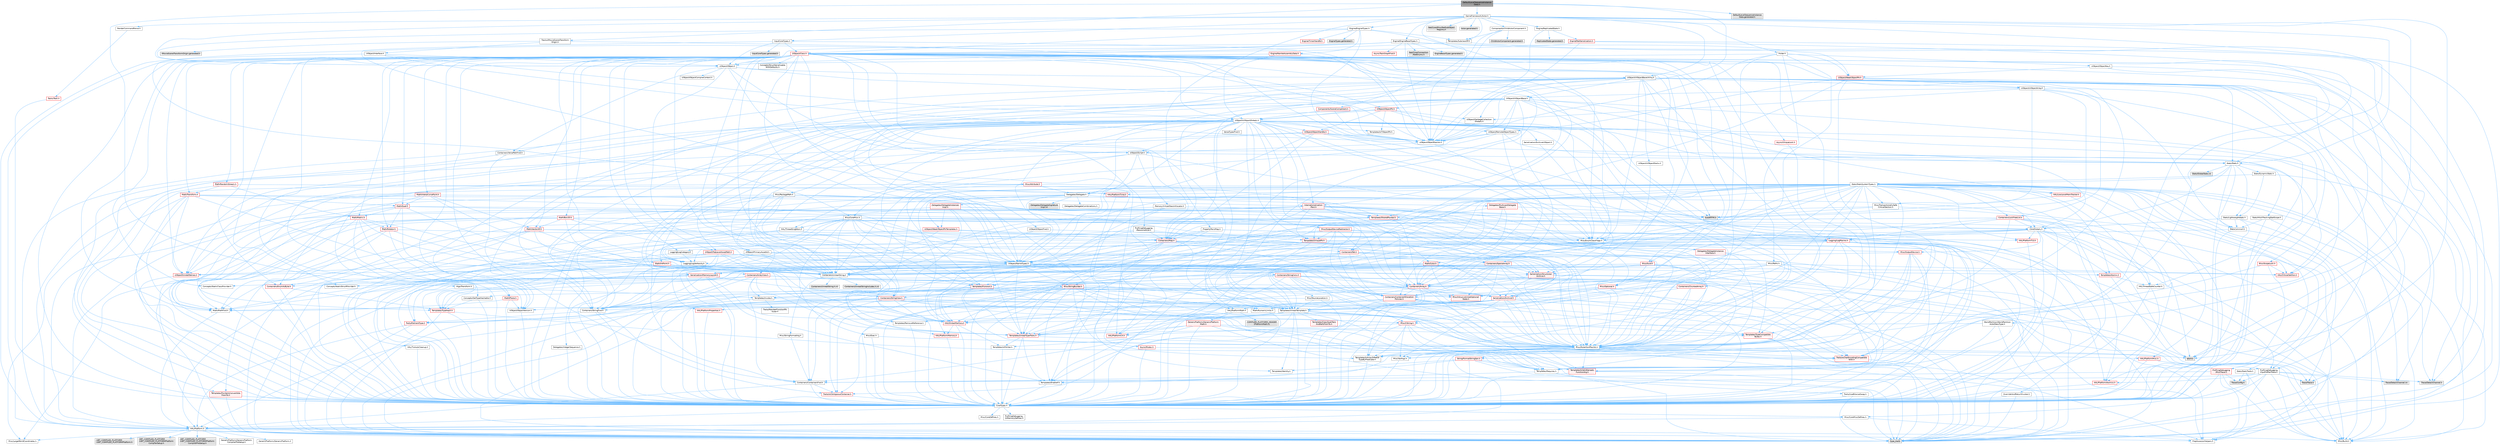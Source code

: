 digraph "DefaultLevelSequenceInstanceData.h"
{
 // INTERACTIVE_SVG=YES
 // LATEX_PDF_SIZE
  bgcolor="transparent";
  edge [fontname=Helvetica,fontsize=10,labelfontname=Helvetica,labelfontsize=10];
  node [fontname=Helvetica,fontsize=10,shape=box,height=0.2,width=0.4];
  Node1 [id="Node000001",label="DefaultLevelSequenceInstance\lData.h",height=0.2,width=0.4,color="gray40", fillcolor="grey60", style="filled", fontcolor="black",tooltip=" "];
  Node1 -> Node2 [id="edge1_Node000001_Node000002",color="steelblue1",style="solid",tooltip=" "];
  Node2 [id="Node000002",label="UObject/ObjectMacros.h",height=0.2,width=0.4,color="grey40", fillcolor="white", style="filled",URL="$d8/d8d/ObjectMacros_8h.html",tooltip=" "];
  Node2 -> Node3 [id="edge2_Node000002_Node000003",color="steelblue1",style="solid",tooltip=" "];
  Node3 [id="Node000003",label="Misc/EnumClassFlags.h",height=0.2,width=0.4,color="grey40", fillcolor="white", style="filled",URL="$d8/de7/EnumClassFlags_8h.html",tooltip=" "];
  Node2 -> Node4 [id="edge3_Node000002_Node000004",color="steelblue1",style="solid",tooltip=" "];
  Node4 [id="Node000004",label="UObject/Script.h",height=0.2,width=0.4,color="grey40", fillcolor="white", style="filled",URL="$de/dc6/Script_8h.html",tooltip=" "];
  Node4 -> Node5 [id="edge4_Node000004_Node000005",color="steelblue1",style="solid",tooltip=" "];
  Node5 [id="Node000005",label="Delegates/Delegate.h",height=0.2,width=0.4,color="grey40", fillcolor="white", style="filled",URL="$d4/d80/Delegate_8h.html",tooltip=" "];
  Node5 -> Node6 [id="edge5_Node000005_Node000006",color="steelblue1",style="solid",tooltip=" "];
  Node6 [id="Node000006",label="CoreTypes.h",height=0.2,width=0.4,color="grey40", fillcolor="white", style="filled",URL="$dc/dec/CoreTypes_8h.html",tooltip=" "];
  Node6 -> Node7 [id="edge6_Node000006_Node000007",color="steelblue1",style="solid",tooltip=" "];
  Node7 [id="Node000007",label="HAL/Platform.h",height=0.2,width=0.4,color="grey40", fillcolor="white", style="filled",URL="$d9/dd0/Platform_8h.html",tooltip=" "];
  Node7 -> Node8 [id="edge7_Node000007_Node000008",color="steelblue1",style="solid",tooltip=" "];
  Node8 [id="Node000008",label="Misc/Build.h",height=0.2,width=0.4,color="grey40", fillcolor="white", style="filled",URL="$d3/dbb/Build_8h.html",tooltip=" "];
  Node7 -> Node9 [id="edge8_Node000007_Node000009",color="steelblue1",style="solid",tooltip=" "];
  Node9 [id="Node000009",label="Misc/LargeWorldCoordinates.h",height=0.2,width=0.4,color="grey40", fillcolor="white", style="filled",URL="$d2/dcb/LargeWorldCoordinates_8h.html",tooltip=" "];
  Node7 -> Node10 [id="edge9_Node000007_Node000010",color="steelblue1",style="solid",tooltip=" "];
  Node10 [id="Node000010",label="type_traits",height=0.2,width=0.4,color="grey60", fillcolor="#E0E0E0", style="filled",tooltip=" "];
  Node7 -> Node11 [id="edge10_Node000007_Node000011",color="steelblue1",style="solid",tooltip=" "];
  Node11 [id="Node000011",label="PreprocessorHelpers.h",height=0.2,width=0.4,color="grey40", fillcolor="white", style="filled",URL="$db/ddb/PreprocessorHelpers_8h.html",tooltip=" "];
  Node7 -> Node12 [id="edge11_Node000007_Node000012",color="steelblue1",style="solid",tooltip=" "];
  Node12 [id="Node000012",label="UBT_COMPILED_PLATFORM\l/UBT_COMPILED_PLATFORMPlatform\lCompilerPreSetup.h",height=0.2,width=0.4,color="grey60", fillcolor="#E0E0E0", style="filled",tooltip=" "];
  Node7 -> Node13 [id="edge12_Node000007_Node000013",color="steelblue1",style="solid",tooltip=" "];
  Node13 [id="Node000013",label="GenericPlatform/GenericPlatform\lCompilerPreSetup.h",height=0.2,width=0.4,color="grey40", fillcolor="white", style="filled",URL="$d9/dc8/GenericPlatformCompilerPreSetup_8h.html",tooltip=" "];
  Node7 -> Node14 [id="edge13_Node000007_Node000014",color="steelblue1",style="solid",tooltip=" "];
  Node14 [id="Node000014",label="GenericPlatform/GenericPlatform.h",height=0.2,width=0.4,color="grey40", fillcolor="white", style="filled",URL="$d6/d84/GenericPlatform_8h.html",tooltip=" "];
  Node7 -> Node15 [id="edge14_Node000007_Node000015",color="steelblue1",style="solid",tooltip=" "];
  Node15 [id="Node000015",label="UBT_COMPILED_PLATFORM\l/UBT_COMPILED_PLATFORMPlatform.h",height=0.2,width=0.4,color="grey60", fillcolor="#E0E0E0", style="filled",tooltip=" "];
  Node7 -> Node16 [id="edge15_Node000007_Node000016",color="steelblue1",style="solid",tooltip=" "];
  Node16 [id="Node000016",label="UBT_COMPILED_PLATFORM\l/UBT_COMPILED_PLATFORMPlatform\lCompilerSetup.h",height=0.2,width=0.4,color="grey60", fillcolor="#E0E0E0", style="filled",tooltip=" "];
  Node6 -> Node17 [id="edge16_Node000006_Node000017",color="steelblue1",style="solid",tooltip=" "];
  Node17 [id="Node000017",label="ProfilingDebugging\l/UMemoryDefines.h",height=0.2,width=0.4,color="grey40", fillcolor="white", style="filled",URL="$d2/da2/UMemoryDefines_8h.html",tooltip=" "];
  Node6 -> Node18 [id="edge17_Node000006_Node000018",color="steelblue1",style="solid",tooltip=" "];
  Node18 [id="Node000018",label="Misc/CoreMiscDefines.h",height=0.2,width=0.4,color="grey40", fillcolor="white", style="filled",URL="$da/d38/CoreMiscDefines_8h.html",tooltip=" "];
  Node18 -> Node7 [id="edge18_Node000018_Node000007",color="steelblue1",style="solid",tooltip=" "];
  Node18 -> Node11 [id="edge19_Node000018_Node000011",color="steelblue1",style="solid",tooltip=" "];
  Node6 -> Node19 [id="edge20_Node000006_Node000019",color="steelblue1",style="solid",tooltip=" "];
  Node19 [id="Node000019",label="Misc/CoreDefines.h",height=0.2,width=0.4,color="grey40", fillcolor="white", style="filled",URL="$d3/dd2/CoreDefines_8h.html",tooltip=" "];
  Node5 -> Node20 [id="edge21_Node000005_Node000020",color="steelblue1",style="solid",tooltip=" "];
  Node20 [id="Node000020",label="Misc/AssertionMacros.h",height=0.2,width=0.4,color="grey40", fillcolor="white", style="filled",URL="$d0/dfa/AssertionMacros_8h.html",tooltip=" "];
  Node20 -> Node6 [id="edge22_Node000020_Node000006",color="steelblue1",style="solid",tooltip=" "];
  Node20 -> Node7 [id="edge23_Node000020_Node000007",color="steelblue1",style="solid",tooltip=" "];
  Node20 -> Node21 [id="edge24_Node000020_Node000021",color="steelblue1",style="solid",tooltip=" "];
  Node21 [id="Node000021",label="HAL/PlatformMisc.h",height=0.2,width=0.4,color="red", fillcolor="#FFF0F0", style="filled",URL="$d0/df5/PlatformMisc_8h.html",tooltip=" "];
  Node21 -> Node6 [id="edge25_Node000021_Node000006",color="steelblue1",style="solid",tooltip=" "];
  Node21 -> Node48 [id="edge26_Node000021_Node000048",color="steelblue1",style="solid",tooltip=" "];
  Node48 [id="Node000048",label="ProfilingDebugging\l/CpuProfilerTrace.h",height=0.2,width=0.4,color="grey40", fillcolor="white", style="filled",URL="$da/dcb/CpuProfilerTrace_8h.html",tooltip=" "];
  Node48 -> Node6 [id="edge27_Node000048_Node000006",color="steelblue1",style="solid",tooltip=" "];
  Node48 -> Node29 [id="edge28_Node000048_Node000029",color="steelblue1",style="solid",tooltip=" "];
  Node29 [id="Node000029",label="Containers/ContainersFwd.h",height=0.2,width=0.4,color="grey40", fillcolor="white", style="filled",URL="$d4/d0a/ContainersFwd_8h.html",tooltip=" "];
  Node29 -> Node7 [id="edge29_Node000029_Node000007",color="steelblue1",style="solid",tooltip=" "];
  Node29 -> Node6 [id="edge30_Node000029_Node000006",color="steelblue1",style="solid",tooltip=" "];
  Node29 -> Node26 [id="edge31_Node000029_Node000026",color="steelblue1",style="solid",tooltip=" "];
  Node26 [id="Node000026",label="Traits/IsContiguousContainer.h",height=0.2,width=0.4,color="red", fillcolor="#FFF0F0", style="filled",URL="$d5/d3c/IsContiguousContainer_8h.html",tooltip=" "];
  Node26 -> Node6 [id="edge32_Node000026_Node000006",color="steelblue1",style="solid",tooltip=" "];
  Node48 -> Node49 [id="edge33_Node000048_Node000049",color="steelblue1",style="solid",tooltip=" "];
  Node49 [id="Node000049",label="HAL/PlatformAtomics.h",height=0.2,width=0.4,color="red", fillcolor="#FFF0F0", style="filled",URL="$d3/d36/PlatformAtomics_8h.html",tooltip=" "];
  Node49 -> Node6 [id="edge34_Node000049_Node000006",color="steelblue1",style="solid",tooltip=" "];
  Node48 -> Node11 [id="edge35_Node000048_Node000011",color="steelblue1",style="solid",tooltip=" "];
  Node48 -> Node8 [id="edge36_Node000048_Node000008",color="steelblue1",style="solid",tooltip=" "];
  Node48 -> Node52 [id="edge37_Node000048_Node000052",color="steelblue1",style="solid",tooltip=" "];
  Node52 [id="Node000052",label="Trace/Config.h",height=0.2,width=0.4,color="grey60", fillcolor="#E0E0E0", style="filled",tooltip=" "];
  Node48 -> Node53 [id="edge38_Node000048_Node000053",color="steelblue1",style="solid",tooltip=" "];
  Node53 [id="Node000053",label="Trace/Detail/Channel.h",height=0.2,width=0.4,color="grey60", fillcolor="#E0E0E0", style="filled",tooltip=" "];
  Node48 -> Node54 [id="edge39_Node000048_Node000054",color="steelblue1",style="solid",tooltip=" "];
  Node54 [id="Node000054",label="Trace/Detail/Channel.inl",height=0.2,width=0.4,color="grey60", fillcolor="#E0E0E0", style="filled",tooltip=" "];
  Node48 -> Node55 [id="edge40_Node000048_Node000055",color="steelblue1",style="solid",tooltip=" "];
  Node55 [id="Node000055",label="Trace/Trace.h",height=0.2,width=0.4,color="grey60", fillcolor="#E0E0E0", style="filled",tooltip=" "];
  Node20 -> Node11 [id="edge41_Node000020_Node000011",color="steelblue1",style="solid",tooltip=" "];
  Node20 -> Node56 [id="edge42_Node000020_Node000056",color="steelblue1",style="solid",tooltip=" "];
  Node56 [id="Node000056",label="Templates/EnableIf.h",height=0.2,width=0.4,color="grey40", fillcolor="white", style="filled",URL="$d7/d60/EnableIf_8h.html",tooltip=" "];
  Node56 -> Node6 [id="edge43_Node000056_Node000006",color="steelblue1",style="solid",tooltip=" "];
  Node20 -> Node57 [id="edge44_Node000020_Node000057",color="steelblue1",style="solid",tooltip=" "];
  Node57 [id="Node000057",label="Templates/IsArrayOrRefOf\lTypeByPredicate.h",height=0.2,width=0.4,color="grey40", fillcolor="white", style="filled",URL="$d6/da1/IsArrayOrRefOfTypeByPredicate_8h.html",tooltip=" "];
  Node57 -> Node6 [id="edge45_Node000057_Node000006",color="steelblue1",style="solid",tooltip=" "];
  Node20 -> Node58 [id="edge46_Node000020_Node000058",color="steelblue1",style="solid",tooltip=" "];
  Node58 [id="Node000058",label="Templates/IsValidVariadic\lFunctionArg.h",height=0.2,width=0.4,color="red", fillcolor="#FFF0F0", style="filled",URL="$d0/dc8/IsValidVariadicFunctionArg_8h.html",tooltip=" "];
  Node58 -> Node6 [id="edge47_Node000058_Node000006",color="steelblue1",style="solid",tooltip=" "];
  Node58 -> Node10 [id="edge48_Node000058_Node000010",color="steelblue1",style="solid",tooltip=" "];
  Node20 -> Node60 [id="edge49_Node000020_Node000060",color="steelblue1",style="solid",tooltip=" "];
  Node60 [id="Node000060",label="Traits/IsCharEncodingCompatible\lWith.h",height=0.2,width=0.4,color="red", fillcolor="#FFF0F0", style="filled",URL="$df/dd1/IsCharEncodingCompatibleWith_8h.html",tooltip=" "];
  Node60 -> Node10 [id="edge50_Node000060_Node000010",color="steelblue1",style="solid",tooltip=" "];
  Node20 -> Node62 [id="edge51_Node000020_Node000062",color="steelblue1",style="solid",tooltip=" "];
  Node62 [id="Node000062",label="Misc/VarArgs.h",height=0.2,width=0.4,color="grey40", fillcolor="white", style="filled",URL="$d5/d6f/VarArgs_8h.html",tooltip=" "];
  Node62 -> Node6 [id="edge52_Node000062_Node000006",color="steelblue1",style="solid",tooltip=" "];
  Node20 -> Node63 [id="edge53_Node000020_Node000063",color="steelblue1",style="solid",tooltip=" "];
  Node63 [id="Node000063",label="String/FormatStringSan.h",height=0.2,width=0.4,color="red", fillcolor="#FFF0F0", style="filled",URL="$d3/d8b/FormatStringSan_8h.html",tooltip=" "];
  Node63 -> Node10 [id="edge54_Node000063_Node000010",color="steelblue1",style="solid",tooltip=" "];
  Node63 -> Node6 [id="edge55_Node000063_Node000006",color="steelblue1",style="solid",tooltip=" "];
  Node63 -> Node64 [id="edge56_Node000063_Node000064",color="steelblue1",style="solid",tooltip=" "];
  Node64 [id="Node000064",label="Templates/Requires.h",height=0.2,width=0.4,color="grey40", fillcolor="white", style="filled",URL="$dc/d96/Requires_8h.html",tooltip=" "];
  Node64 -> Node56 [id="edge57_Node000064_Node000056",color="steelblue1",style="solid",tooltip=" "];
  Node64 -> Node10 [id="edge58_Node000064_Node000010",color="steelblue1",style="solid",tooltip=" "];
  Node63 -> Node65 [id="edge59_Node000063_Node000065",color="steelblue1",style="solid",tooltip=" "];
  Node65 [id="Node000065",label="Templates/Identity.h",height=0.2,width=0.4,color="grey40", fillcolor="white", style="filled",URL="$d0/dd5/Identity_8h.html",tooltip=" "];
  Node63 -> Node58 [id="edge60_Node000063_Node000058",color="steelblue1",style="solid",tooltip=" "];
  Node63 -> Node29 [id="edge61_Node000063_Node000029",color="steelblue1",style="solid",tooltip=" "];
  Node20 -> Node69 [id="edge62_Node000020_Node000069",color="steelblue1",style="solid",tooltip=" "];
  Node69 [id="Node000069",label="atomic",height=0.2,width=0.4,color="grey60", fillcolor="#E0E0E0", style="filled",tooltip=" "];
  Node5 -> Node70 [id="edge63_Node000005_Node000070",color="steelblue1",style="solid",tooltip=" "];
  Node70 [id="Node000070",label="UObject/NameTypes.h",height=0.2,width=0.4,color="grey40", fillcolor="white", style="filled",URL="$d6/d35/NameTypes_8h.html",tooltip=" "];
  Node70 -> Node6 [id="edge64_Node000070_Node000006",color="steelblue1",style="solid",tooltip=" "];
  Node70 -> Node20 [id="edge65_Node000070_Node000020",color="steelblue1",style="solid",tooltip=" "];
  Node70 -> Node71 [id="edge66_Node000070_Node000071",color="steelblue1",style="solid",tooltip=" "];
  Node71 [id="Node000071",label="HAL/UnrealMemory.h",height=0.2,width=0.4,color="red", fillcolor="#FFF0F0", style="filled",URL="$d9/d96/UnrealMemory_8h.html",tooltip=" "];
  Node71 -> Node6 [id="edge67_Node000071_Node000006",color="steelblue1",style="solid",tooltip=" "];
  Node71 -> Node88 [id="edge68_Node000071_Node000088",color="steelblue1",style="solid",tooltip=" "];
  Node88 [id="Node000088",label="HAL/PlatformMemory.h",height=0.2,width=0.4,color="red", fillcolor="#FFF0F0", style="filled",URL="$de/d68/PlatformMemory_8h.html",tooltip=" "];
  Node88 -> Node6 [id="edge69_Node000088_Node000006",color="steelblue1",style="solid",tooltip=" "];
  Node71 -> Node91 [id="edge70_Node000071_Node000091",color="steelblue1",style="solid",tooltip=" "];
  Node91 [id="Node000091",label="Templates/IsPointer.h",height=0.2,width=0.4,color="grey40", fillcolor="white", style="filled",URL="$d7/d05/IsPointer_8h.html",tooltip=" "];
  Node91 -> Node6 [id="edge71_Node000091_Node000006",color="steelblue1",style="solid",tooltip=" "];
  Node70 -> Node92 [id="edge72_Node000070_Node000092",color="steelblue1",style="solid",tooltip=" "];
  Node92 [id="Node000092",label="Templates/UnrealTypeTraits.h",height=0.2,width=0.4,color="red", fillcolor="#FFF0F0", style="filled",URL="$d2/d2d/UnrealTypeTraits_8h.html",tooltip=" "];
  Node92 -> Node6 [id="edge73_Node000092_Node000006",color="steelblue1",style="solid",tooltip=" "];
  Node92 -> Node91 [id="edge74_Node000092_Node000091",color="steelblue1",style="solid",tooltip=" "];
  Node92 -> Node20 [id="edge75_Node000092_Node000020",color="steelblue1",style="solid",tooltip=" "];
  Node92 -> Node56 [id="edge76_Node000092_Node000056",color="steelblue1",style="solid",tooltip=" "];
  Node70 -> Node97 [id="edge77_Node000070_Node000097",color="steelblue1",style="solid",tooltip=" "];
  Node97 [id="Node000097",label="Templates/UnrealTemplate.h",height=0.2,width=0.4,color="grey40", fillcolor="white", style="filled",URL="$d4/d24/UnrealTemplate_8h.html",tooltip=" "];
  Node97 -> Node6 [id="edge78_Node000097_Node000006",color="steelblue1",style="solid",tooltip=" "];
  Node97 -> Node91 [id="edge79_Node000097_Node000091",color="steelblue1",style="solid",tooltip=" "];
  Node97 -> Node71 [id="edge80_Node000097_Node000071",color="steelblue1",style="solid",tooltip=" "];
  Node97 -> Node98 [id="edge81_Node000097_Node000098",color="steelblue1",style="solid",tooltip=" "];
  Node98 [id="Node000098",label="Templates/CopyQualifiers\lAndRefsFromTo.h",height=0.2,width=0.4,color="red", fillcolor="#FFF0F0", style="filled",URL="$d3/db3/CopyQualifiersAndRefsFromTo_8h.html",tooltip=" "];
  Node97 -> Node92 [id="edge82_Node000097_Node000092",color="steelblue1",style="solid",tooltip=" "];
  Node97 -> Node100 [id="edge83_Node000097_Node000100",color="steelblue1",style="solid",tooltip=" "];
  Node100 [id="Node000100",label="Templates/RemoveReference.h",height=0.2,width=0.4,color="grey40", fillcolor="white", style="filled",URL="$da/dbe/RemoveReference_8h.html",tooltip=" "];
  Node100 -> Node6 [id="edge84_Node000100_Node000006",color="steelblue1",style="solid",tooltip=" "];
  Node97 -> Node64 [id="edge85_Node000097_Node000064",color="steelblue1",style="solid",tooltip=" "];
  Node97 -> Node101 [id="edge86_Node000097_Node000101",color="steelblue1",style="solid",tooltip=" "];
  Node101 [id="Node000101",label="Templates/TypeCompatible\lBytes.h",height=0.2,width=0.4,color="red", fillcolor="#FFF0F0", style="filled",URL="$df/d0a/TypeCompatibleBytes_8h.html",tooltip=" "];
  Node101 -> Node6 [id="edge87_Node000101_Node000006",color="steelblue1",style="solid",tooltip=" "];
  Node101 -> Node10 [id="edge88_Node000101_Node000010",color="steelblue1",style="solid",tooltip=" "];
  Node97 -> Node65 [id="edge89_Node000097_Node000065",color="steelblue1",style="solid",tooltip=" "];
  Node97 -> Node26 [id="edge90_Node000097_Node000026",color="steelblue1",style="solid",tooltip=" "];
  Node97 -> Node102 [id="edge91_Node000097_Node000102",color="steelblue1",style="solid",tooltip=" "];
  Node102 [id="Node000102",label="Traits/UseBitwiseSwap.h",height=0.2,width=0.4,color="grey40", fillcolor="white", style="filled",URL="$db/df3/UseBitwiseSwap_8h.html",tooltip=" "];
  Node102 -> Node6 [id="edge92_Node000102_Node000006",color="steelblue1",style="solid",tooltip=" "];
  Node102 -> Node10 [id="edge93_Node000102_Node000010",color="steelblue1",style="solid",tooltip=" "];
  Node97 -> Node10 [id="edge94_Node000097_Node000010",color="steelblue1",style="solid",tooltip=" "];
  Node70 -> Node103 [id="edge95_Node000070_Node000103",color="steelblue1",style="solid",tooltip=" "];
  Node103 [id="Node000103",label="Containers/UnrealString.h",height=0.2,width=0.4,color="grey40", fillcolor="white", style="filled",URL="$d5/dba/UnrealString_8h.html",tooltip=" "];
  Node103 -> Node104 [id="edge96_Node000103_Node000104",color="steelblue1",style="solid",tooltip=" "];
  Node104 [id="Node000104",label="Containers/UnrealStringIncludes.h.inl",height=0.2,width=0.4,color="grey60", fillcolor="#E0E0E0", style="filled",tooltip=" "];
  Node103 -> Node105 [id="edge97_Node000103_Node000105",color="steelblue1",style="solid",tooltip=" "];
  Node105 [id="Node000105",label="Containers/UnrealString.h.inl",height=0.2,width=0.4,color="grey60", fillcolor="#E0E0E0", style="filled",tooltip=" "];
  Node103 -> Node106 [id="edge98_Node000103_Node000106",color="steelblue1",style="solid",tooltip=" "];
  Node106 [id="Node000106",label="Misc/StringFormatArg.h",height=0.2,width=0.4,color="grey40", fillcolor="white", style="filled",URL="$d2/d16/StringFormatArg_8h.html",tooltip=" "];
  Node106 -> Node29 [id="edge99_Node000106_Node000029",color="steelblue1",style="solid",tooltip=" "];
  Node70 -> Node107 [id="edge100_Node000070_Node000107",color="steelblue1",style="solid",tooltip=" "];
  Node107 [id="Node000107",label="HAL/CriticalSection.h",height=0.2,width=0.4,color="red", fillcolor="#FFF0F0", style="filled",URL="$d6/d90/CriticalSection_8h.html",tooltip=" "];
  Node70 -> Node110 [id="edge101_Node000070_Node000110",color="steelblue1",style="solid",tooltip=" "];
  Node110 [id="Node000110",label="Containers/StringConv.h",height=0.2,width=0.4,color="red", fillcolor="#FFF0F0", style="filled",URL="$d3/ddf/StringConv_8h.html",tooltip=" "];
  Node110 -> Node6 [id="edge102_Node000110_Node000006",color="steelblue1",style="solid",tooltip=" "];
  Node110 -> Node20 [id="edge103_Node000110_Node000020",color="steelblue1",style="solid",tooltip=" "];
  Node110 -> Node111 [id="edge104_Node000110_Node000111",color="steelblue1",style="solid",tooltip=" "];
  Node111 [id="Node000111",label="Containers/ContainerAllocation\lPolicies.h",height=0.2,width=0.4,color="red", fillcolor="#FFF0F0", style="filled",URL="$d7/dff/ContainerAllocationPolicies_8h.html",tooltip=" "];
  Node111 -> Node6 [id="edge105_Node000111_Node000006",color="steelblue1",style="solid",tooltip=" "];
  Node111 -> Node111 [id="edge106_Node000111_Node000111",color="steelblue1",style="solid",tooltip=" "];
  Node111 -> Node113 [id="edge107_Node000111_Node000113",color="steelblue1",style="solid",tooltip=" "];
  Node113 [id="Node000113",label="HAL/PlatformMath.h",height=0.2,width=0.4,color="grey40", fillcolor="white", style="filled",URL="$dc/d53/PlatformMath_8h.html",tooltip=" "];
  Node113 -> Node6 [id="edge108_Node000113_Node000006",color="steelblue1",style="solid",tooltip=" "];
  Node113 -> Node114 [id="edge109_Node000113_Node000114",color="steelblue1",style="solid",tooltip=" "];
  Node114 [id="Node000114",label="GenericPlatform/GenericPlatform\lMath.h",height=0.2,width=0.4,color="red", fillcolor="#FFF0F0", style="filled",URL="$d5/d79/GenericPlatformMath_8h.html",tooltip=" "];
  Node114 -> Node6 [id="edge110_Node000114_Node000006",color="steelblue1",style="solid",tooltip=" "];
  Node114 -> Node29 [id="edge111_Node000114_Node000029",color="steelblue1",style="solid",tooltip=" "];
  Node114 -> Node33 [id="edge112_Node000114_Node000033",color="steelblue1",style="solid",tooltip=" "];
  Node33 [id="Node000033",label="HAL/PlatformCrt.h",height=0.2,width=0.4,color="red", fillcolor="#FFF0F0", style="filled",URL="$d8/d75/PlatformCrt_8h.html",tooltip=" "];
  Node114 -> Node92 [id="edge113_Node000114_Node000092",color="steelblue1",style="solid",tooltip=" "];
  Node114 -> Node64 [id="edge114_Node000114_Node000064",color="steelblue1",style="solid",tooltip=" "];
  Node114 -> Node101 [id="edge115_Node000114_Node000101",color="steelblue1",style="solid",tooltip=" "];
  Node114 -> Node10 [id="edge116_Node000114_Node000010",color="steelblue1",style="solid",tooltip=" "];
  Node113 -> Node120 [id="edge117_Node000113_Node000120",color="steelblue1",style="solid",tooltip=" "];
  Node120 [id="Node000120",label="COMPILED_PLATFORM_HEADER\l(PlatformMath.h)",height=0.2,width=0.4,color="grey60", fillcolor="#E0E0E0", style="filled",tooltip=" "];
  Node111 -> Node71 [id="edge118_Node000111_Node000071",color="steelblue1",style="solid",tooltip=" "];
  Node111 -> Node43 [id="edge119_Node000111_Node000043",color="steelblue1",style="solid",tooltip=" "];
  Node43 [id="Node000043",label="Math/NumericLimits.h",height=0.2,width=0.4,color="grey40", fillcolor="white", style="filled",URL="$df/d1b/NumericLimits_8h.html",tooltip=" "];
  Node43 -> Node6 [id="edge120_Node000043_Node000006",color="steelblue1",style="solid",tooltip=" "];
  Node111 -> Node20 [id="edge121_Node000111_Node000020",color="steelblue1",style="solid",tooltip=" "];
  Node111 -> Node101 [id="edge122_Node000111_Node000101",color="steelblue1",style="solid",tooltip=" "];
  Node111 -> Node10 [id="edge123_Node000111_Node000010",color="steelblue1",style="solid",tooltip=" "];
  Node110 -> Node123 [id="edge124_Node000110_Node000123",color="steelblue1",style="solid",tooltip=" "];
  Node123 [id="Node000123",label="Containers/Array.h",height=0.2,width=0.4,color="red", fillcolor="#FFF0F0", style="filled",URL="$df/dd0/Array_8h.html",tooltip=" "];
  Node123 -> Node6 [id="edge125_Node000123_Node000006",color="steelblue1",style="solid",tooltip=" "];
  Node123 -> Node20 [id="edge126_Node000123_Node000020",color="steelblue1",style="solid",tooltip=" "];
  Node123 -> Node124 [id="edge127_Node000123_Node000124",color="steelblue1",style="solid",tooltip=" "];
  Node124 [id="Node000124",label="Misc/IntrusiveUnsetOptional\lState.h",height=0.2,width=0.4,color="red", fillcolor="#FFF0F0", style="filled",URL="$d2/d0a/IntrusiveUnsetOptionalState_8h.html",tooltip=" "];
  Node123 -> Node71 [id="edge128_Node000123_Node000071",color="steelblue1",style="solid",tooltip=" "];
  Node123 -> Node92 [id="edge129_Node000123_Node000092",color="steelblue1",style="solid",tooltip=" "];
  Node123 -> Node97 [id="edge130_Node000123_Node000097",color="steelblue1",style="solid",tooltip=" "];
  Node123 -> Node111 [id="edge131_Node000123_Node000111",color="steelblue1",style="solid",tooltip=" "];
  Node123 -> Node130 [id="edge132_Node000123_Node000130",color="steelblue1",style="solid",tooltip=" "];
  Node130 [id="Node000130",label="Serialization/Archive.h",height=0.2,width=0.4,color="red", fillcolor="#FFF0F0", style="filled",URL="$d7/d3b/Archive_8h.html",tooltip=" "];
  Node130 -> Node6 [id="edge133_Node000130_Node000006",color="steelblue1",style="solid",tooltip=" "];
  Node130 -> Node131 [id="edge134_Node000130_Node000131",color="steelblue1",style="solid",tooltip=" "];
  Node131 [id="Node000131",label="HAL/PlatformProperties.h",height=0.2,width=0.4,color="red", fillcolor="#FFF0F0", style="filled",URL="$d9/db0/PlatformProperties_8h.html",tooltip=" "];
  Node131 -> Node6 [id="edge135_Node000131_Node000006",color="steelblue1",style="solid",tooltip=" "];
  Node130 -> Node30 [id="edge136_Node000130_Node000030",color="steelblue1",style="solid",tooltip=" "];
  Node30 [id="Node000030",label="Math/MathFwd.h",height=0.2,width=0.4,color="grey40", fillcolor="white", style="filled",URL="$d2/d10/MathFwd_8h.html",tooltip=" "];
  Node30 -> Node7 [id="edge137_Node000030_Node000007",color="steelblue1",style="solid",tooltip=" "];
  Node130 -> Node20 [id="edge138_Node000130_Node000020",color="steelblue1",style="solid",tooltip=" "];
  Node130 -> Node8 [id="edge139_Node000130_Node000008",color="steelblue1",style="solid",tooltip=" "];
  Node130 -> Node62 [id="edge140_Node000130_Node000062",color="steelblue1",style="solid",tooltip=" "];
  Node130 -> Node56 [id="edge141_Node000130_Node000056",color="steelblue1",style="solid",tooltip=" "];
  Node130 -> Node57 [id="edge142_Node000130_Node000057",color="steelblue1",style="solid",tooltip=" "];
  Node130 -> Node58 [id="edge143_Node000130_Node000058",color="steelblue1",style="solid",tooltip=" "];
  Node130 -> Node97 [id="edge144_Node000130_Node000097",color="steelblue1",style="solid",tooltip=" "];
  Node130 -> Node60 [id="edge145_Node000130_Node000060",color="steelblue1",style="solid",tooltip=" "];
  Node130 -> Node139 [id="edge146_Node000130_Node000139",color="steelblue1",style="solid",tooltip=" "];
  Node139 [id="Node000139",label="UObject/ObjectVersion.h",height=0.2,width=0.4,color="grey40", fillcolor="white", style="filled",URL="$da/d63/ObjectVersion_8h.html",tooltip=" "];
  Node139 -> Node6 [id="edge147_Node000139_Node000006",color="steelblue1",style="solid",tooltip=" "];
  Node123 -> Node167 [id="edge148_Node000123_Node000167",color="steelblue1",style="solid",tooltip=" "];
  Node167 [id="Node000167",label="Concepts/GetTypeHashable.h",height=0.2,width=0.4,color="grey40", fillcolor="white", style="filled",URL="$d3/da2/GetTypeHashable_8h.html",tooltip=" "];
  Node167 -> Node6 [id="edge149_Node000167_Node000006",color="steelblue1",style="solid",tooltip=" "];
  Node167 -> Node145 [id="edge150_Node000167_Node000145",color="steelblue1",style="solid",tooltip=" "];
  Node145 [id="Node000145",label="Templates/TypeHash.h",height=0.2,width=0.4,color="red", fillcolor="#FFF0F0", style="filled",URL="$d1/d62/TypeHash_8h.html",tooltip=" "];
  Node145 -> Node6 [id="edge151_Node000145_Node000006",color="steelblue1",style="solid",tooltip=" "];
  Node145 -> Node64 [id="edge152_Node000145_Node000064",color="steelblue1",style="solid",tooltip=" "];
  Node145 -> Node10 [id="edge153_Node000145_Node000010",color="steelblue1",style="solid",tooltip=" "];
  Node123 -> Node156 [id="edge154_Node000123_Node000156",color="steelblue1",style="solid",tooltip=" "];
  Node156 [id="Node000156",label="Templates/Invoke.h",height=0.2,width=0.4,color="grey40", fillcolor="white", style="filled",URL="$d7/deb/Invoke_8h.html",tooltip=" "];
  Node156 -> Node6 [id="edge155_Node000156_Node000006",color="steelblue1",style="solid",tooltip=" "];
  Node156 -> Node157 [id="edge156_Node000156_Node000157",color="steelblue1",style="solid",tooltip=" "];
  Node157 [id="Node000157",label="Traits/MemberFunctionPtr\lOuter.h",height=0.2,width=0.4,color="grey40", fillcolor="white", style="filled",URL="$db/da7/MemberFunctionPtrOuter_8h.html",tooltip=" "];
  Node156 -> Node97 [id="edge157_Node000156_Node000097",color="steelblue1",style="solid",tooltip=" "];
  Node156 -> Node10 [id="edge158_Node000156_Node000010",color="steelblue1",style="solid",tooltip=" "];
  Node123 -> Node64 [id="edge159_Node000123_Node000064",color="steelblue1",style="solid",tooltip=" "];
  Node123 -> Node24 [id="edge160_Node000123_Node000024",color="steelblue1",style="solid",tooltip=" "];
  Node24 [id="Node000024",label="Traits/ElementType.h",height=0.2,width=0.4,color="red", fillcolor="#FFF0F0", style="filled",URL="$d5/d4f/ElementType_8h.html",tooltip=" "];
  Node24 -> Node7 [id="edge161_Node000024_Node000007",color="steelblue1",style="solid",tooltip=" "];
  Node24 -> Node10 [id="edge162_Node000024_Node000010",color="steelblue1",style="solid",tooltip=" "];
  Node123 -> Node10 [id="edge163_Node000123_Node000010",color="steelblue1",style="solid",tooltip=" "];
  Node110 -> Node147 [id="edge164_Node000110_Node000147",color="steelblue1",style="solid",tooltip=" "];
  Node147 [id="Node000147",label="Misc/CString.h",height=0.2,width=0.4,color="red", fillcolor="#FFF0F0", style="filled",URL="$d2/d49/CString_8h.html",tooltip=" "];
  Node147 -> Node6 [id="edge165_Node000147_Node000006",color="steelblue1",style="solid",tooltip=" "];
  Node147 -> Node33 [id="edge166_Node000147_Node000033",color="steelblue1",style="solid",tooltip=" "];
  Node147 -> Node20 [id="edge167_Node000147_Node000020",color="steelblue1",style="solid",tooltip=" "];
  Node147 -> Node62 [id="edge168_Node000147_Node000062",color="steelblue1",style="solid",tooltip=" "];
  Node147 -> Node57 [id="edge169_Node000147_Node000057",color="steelblue1",style="solid",tooltip=" "];
  Node147 -> Node58 [id="edge170_Node000147_Node000058",color="steelblue1",style="solid",tooltip=" "];
  Node147 -> Node60 [id="edge171_Node000147_Node000060",color="steelblue1",style="solid",tooltip=" "];
  Node110 -> Node97 [id="edge172_Node000110_Node000097",color="steelblue1",style="solid",tooltip=" "];
  Node110 -> Node92 [id="edge173_Node000110_Node000092",color="steelblue1",style="solid",tooltip=" "];
  Node110 -> Node24 [id="edge174_Node000110_Node000024",color="steelblue1",style="solid",tooltip=" "];
  Node110 -> Node60 [id="edge175_Node000110_Node000060",color="steelblue1",style="solid",tooltip=" "];
  Node110 -> Node26 [id="edge176_Node000110_Node000026",color="steelblue1",style="solid",tooltip=" "];
  Node110 -> Node10 [id="edge177_Node000110_Node000010",color="steelblue1",style="solid",tooltip=" "];
  Node70 -> Node23 [id="edge178_Node000070_Node000023",color="steelblue1",style="solid",tooltip=" "];
  Node23 [id="Node000023",label="Containers/StringFwd.h",height=0.2,width=0.4,color="grey40", fillcolor="white", style="filled",URL="$df/d37/StringFwd_8h.html",tooltip=" "];
  Node23 -> Node6 [id="edge179_Node000023_Node000006",color="steelblue1",style="solid",tooltip=" "];
  Node23 -> Node24 [id="edge180_Node000023_Node000024",color="steelblue1",style="solid",tooltip=" "];
  Node23 -> Node26 [id="edge181_Node000023_Node000026",color="steelblue1",style="solid",tooltip=" "];
  Node70 -> Node175 [id="edge182_Node000070_Node000175",color="steelblue1",style="solid",tooltip=" "];
  Node175 [id="Node000175",label="UObject/UnrealNames.h",height=0.2,width=0.4,color="red", fillcolor="#FFF0F0", style="filled",URL="$d8/db1/UnrealNames_8h.html",tooltip=" "];
  Node175 -> Node6 [id="edge183_Node000175_Node000006",color="steelblue1",style="solid",tooltip=" "];
  Node70 -> Node79 [id="edge184_Node000070_Node000079",color="steelblue1",style="solid",tooltip=" "];
  Node79 [id="Node000079",label="Templates/Atomic.h",height=0.2,width=0.4,color="red", fillcolor="#FFF0F0", style="filled",URL="$d3/d91/Atomic_8h.html",tooltip=" "];
  Node79 -> Node80 [id="edge185_Node000079_Node000080",color="steelblue1",style="solid",tooltip=" "];
  Node80 [id="Node000080",label="HAL/ThreadSafeCounter.h",height=0.2,width=0.4,color="grey40", fillcolor="white", style="filled",URL="$dc/dc9/ThreadSafeCounter_8h.html",tooltip=" "];
  Node80 -> Node6 [id="edge186_Node000080_Node000006",color="steelblue1",style="solid",tooltip=" "];
  Node80 -> Node49 [id="edge187_Node000080_Node000049",color="steelblue1",style="solid",tooltip=" "];
  Node79 -> Node69 [id="edge188_Node000079_Node000069",color="steelblue1",style="solid",tooltip=" "];
  Node70 -> Node141 [id="edge189_Node000070_Node000141",color="steelblue1",style="solid",tooltip=" "];
  Node141 [id="Node000141",label="Serialization/MemoryLayout.h",height=0.2,width=0.4,color="red", fillcolor="#FFF0F0", style="filled",URL="$d7/d66/MemoryLayout_8h.html",tooltip=" "];
  Node141 -> Node142 [id="edge190_Node000141_Node000142",color="steelblue1",style="solid",tooltip=" "];
  Node142 [id="Node000142",label="Concepts/StaticClassProvider.h",height=0.2,width=0.4,color="grey40", fillcolor="white", style="filled",URL="$dd/d83/StaticClassProvider_8h.html",tooltip=" "];
  Node141 -> Node143 [id="edge191_Node000141_Node000143",color="steelblue1",style="solid",tooltip=" "];
  Node143 [id="Node000143",label="Concepts/StaticStructProvider.h",height=0.2,width=0.4,color="grey40", fillcolor="white", style="filled",URL="$d5/d77/StaticStructProvider_8h.html",tooltip=" "];
  Node141 -> Node144 [id="edge192_Node000141_Node000144",color="steelblue1",style="solid",tooltip=" "];
  Node144 [id="Node000144",label="Containers/EnumAsByte.h",height=0.2,width=0.4,color="red", fillcolor="#FFF0F0", style="filled",URL="$d6/d9a/EnumAsByte_8h.html",tooltip=" "];
  Node144 -> Node6 [id="edge193_Node000144_Node000006",color="steelblue1",style="solid",tooltip=" "];
  Node144 -> Node145 [id="edge194_Node000144_Node000145",color="steelblue1",style="solid",tooltip=" "];
  Node141 -> Node23 [id="edge195_Node000141_Node000023",color="steelblue1",style="solid",tooltip=" "];
  Node141 -> Node71 [id="edge196_Node000141_Node000071",color="steelblue1",style="solid",tooltip=" "];
  Node141 -> Node56 [id="edge197_Node000141_Node000056",color="steelblue1",style="solid",tooltip=" "];
  Node141 -> Node97 [id="edge198_Node000141_Node000097",color="steelblue1",style="solid",tooltip=" "];
  Node70 -> Node124 [id="edge199_Node000070_Node000124",color="steelblue1",style="solid",tooltip=" "];
  Node70 -> Node177 [id="edge200_Node000070_Node000177",color="steelblue1",style="solid",tooltip=" "];
  Node177 [id="Node000177",label="Misc/StringBuilder.h",height=0.2,width=0.4,color="red", fillcolor="#FFF0F0", style="filled",URL="$d4/d52/StringBuilder_8h.html",tooltip=" "];
  Node177 -> Node23 [id="edge201_Node000177_Node000023",color="steelblue1",style="solid",tooltip=" "];
  Node177 -> Node178 [id="edge202_Node000177_Node000178",color="steelblue1",style="solid",tooltip=" "];
  Node178 [id="Node000178",label="Containers/StringView.h",height=0.2,width=0.4,color="red", fillcolor="#FFF0F0", style="filled",URL="$dd/dea/StringView_8h.html",tooltip=" "];
  Node178 -> Node6 [id="edge203_Node000178_Node000006",color="steelblue1",style="solid",tooltip=" "];
  Node178 -> Node23 [id="edge204_Node000178_Node000023",color="steelblue1",style="solid",tooltip=" "];
  Node178 -> Node71 [id="edge205_Node000178_Node000071",color="steelblue1",style="solid",tooltip=" "];
  Node178 -> Node43 [id="edge206_Node000178_Node000043",color="steelblue1",style="solid",tooltip=" "];
  Node178 -> Node147 [id="edge207_Node000178_Node000147",color="steelblue1",style="solid",tooltip=" "];
  Node178 -> Node64 [id="edge208_Node000178_Node000064",color="steelblue1",style="solid",tooltip=" "];
  Node178 -> Node97 [id="edge209_Node000178_Node000097",color="steelblue1",style="solid",tooltip=" "];
  Node178 -> Node24 [id="edge210_Node000178_Node000024",color="steelblue1",style="solid",tooltip=" "];
  Node178 -> Node60 [id="edge211_Node000178_Node000060",color="steelblue1",style="solid",tooltip=" "];
  Node178 -> Node26 [id="edge212_Node000178_Node000026",color="steelblue1",style="solid",tooltip=" "];
  Node178 -> Node10 [id="edge213_Node000178_Node000010",color="steelblue1",style="solid",tooltip=" "];
  Node177 -> Node6 [id="edge214_Node000177_Node000006",color="steelblue1",style="solid",tooltip=" "];
  Node177 -> Node71 [id="edge215_Node000177_Node000071",color="steelblue1",style="solid",tooltip=" "];
  Node177 -> Node20 [id="edge216_Node000177_Node000020",color="steelblue1",style="solid",tooltip=" "];
  Node177 -> Node147 [id="edge217_Node000177_Node000147",color="steelblue1",style="solid",tooltip=" "];
  Node177 -> Node56 [id="edge218_Node000177_Node000056",color="steelblue1",style="solid",tooltip=" "];
  Node177 -> Node57 [id="edge219_Node000177_Node000057",color="steelblue1",style="solid",tooltip=" "];
  Node177 -> Node58 [id="edge220_Node000177_Node000058",color="steelblue1",style="solid",tooltip=" "];
  Node177 -> Node64 [id="edge221_Node000177_Node000064",color="steelblue1",style="solid",tooltip=" "];
  Node177 -> Node97 [id="edge222_Node000177_Node000097",color="steelblue1",style="solid",tooltip=" "];
  Node177 -> Node92 [id="edge223_Node000177_Node000092",color="steelblue1",style="solid",tooltip=" "];
  Node177 -> Node60 [id="edge224_Node000177_Node000060",color="steelblue1",style="solid",tooltip=" "];
  Node177 -> Node26 [id="edge225_Node000177_Node000026",color="steelblue1",style="solid",tooltip=" "];
  Node177 -> Node10 [id="edge226_Node000177_Node000010",color="steelblue1",style="solid",tooltip=" "];
  Node70 -> Node55 [id="edge227_Node000070_Node000055",color="steelblue1",style="solid",tooltip=" "];
  Node5 -> Node183 [id="edge228_Node000005_Node000183",color="steelblue1",style="solid",tooltip=" "];
  Node183 [id="Node000183",label="Templates/SharedPointer.h",height=0.2,width=0.4,color="red", fillcolor="#FFF0F0", style="filled",URL="$d2/d17/SharedPointer_8h.html",tooltip=" "];
  Node183 -> Node6 [id="edge229_Node000183_Node000006",color="steelblue1",style="solid",tooltip=" "];
  Node183 -> Node124 [id="edge230_Node000183_Node000124",color="steelblue1",style="solid",tooltip=" "];
  Node183 -> Node184 [id="edge231_Node000183_Node000184",color="steelblue1",style="solid",tooltip=" "];
  Node184 [id="Node000184",label="Templates/PointerIsConvertible\lFromTo.h",height=0.2,width=0.4,color="red", fillcolor="#FFF0F0", style="filled",URL="$d6/d65/PointerIsConvertibleFromTo_8h.html",tooltip=" "];
  Node184 -> Node6 [id="edge232_Node000184_Node000006",color="steelblue1",style="solid",tooltip=" "];
  Node184 -> Node10 [id="edge233_Node000184_Node000010",color="steelblue1",style="solid",tooltip=" "];
  Node183 -> Node20 [id="edge234_Node000183_Node000020",color="steelblue1",style="solid",tooltip=" "];
  Node183 -> Node71 [id="edge235_Node000183_Node000071",color="steelblue1",style="solid",tooltip=" "];
  Node183 -> Node123 [id="edge236_Node000183_Node000123",color="steelblue1",style="solid",tooltip=" "];
  Node183 -> Node185 [id="edge237_Node000183_Node000185",color="steelblue1",style="solid",tooltip=" "];
  Node185 [id="Node000185",label="Containers/Map.h",height=0.2,width=0.4,color="red", fillcolor="#FFF0F0", style="filled",URL="$df/d79/Map_8h.html",tooltip=" "];
  Node185 -> Node6 [id="edge238_Node000185_Node000006",color="steelblue1",style="solid",tooltip=" "];
  Node185 -> Node187 [id="edge239_Node000185_Node000187",color="steelblue1",style="solid",tooltip=" "];
  Node187 [id="Node000187",label="Containers/Set.h",height=0.2,width=0.4,color="red", fillcolor="#FFF0F0", style="filled",URL="$d4/d45/Set_8h.html",tooltip=" "];
  Node187 -> Node111 [id="edge240_Node000187_Node000111",color="steelblue1",style="solid",tooltip=" "];
  Node187 -> Node189 [id="edge241_Node000187_Node000189",color="steelblue1",style="solid",tooltip=" "];
  Node189 [id="Node000189",label="Containers/SparseArray.h",height=0.2,width=0.4,color="red", fillcolor="#FFF0F0", style="filled",URL="$d5/dbf/SparseArray_8h.html",tooltip=" "];
  Node189 -> Node6 [id="edge242_Node000189_Node000006",color="steelblue1",style="solid",tooltip=" "];
  Node189 -> Node20 [id="edge243_Node000189_Node000020",color="steelblue1",style="solid",tooltip=" "];
  Node189 -> Node71 [id="edge244_Node000189_Node000071",color="steelblue1",style="solid",tooltip=" "];
  Node189 -> Node92 [id="edge245_Node000189_Node000092",color="steelblue1",style="solid",tooltip=" "];
  Node189 -> Node97 [id="edge246_Node000189_Node000097",color="steelblue1",style="solid",tooltip=" "];
  Node189 -> Node111 [id="edge247_Node000189_Node000111",color="steelblue1",style="solid",tooltip=" "];
  Node189 -> Node123 [id="edge248_Node000189_Node000123",color="steelblue1",style="solid",tooltip=" "];
  Node189 -> Node192 [id="edge249_Node000189_Node000192",color="steelblue1",style="solid",tooltip=" "];
  Node192 [id="Node000192",label="Serialization/Structured\lArchive.h",height=0.2,width=0.4,color="red", fillcolor="#FFF0F0", style="filled",URL="$d9/d1e/StructuredArchive_8h.html",tooltip=" "];
  Node192 -> Node123 [id="edge250_Node000192_Node000123",color="steelblue1",style="solid",tooltip=" "];
  Node192 -> Node111 [id="edge251_Node000192_Node000111",color="steelblue1",style="solid",tooltip=" "];
  Node192 -> Node6 [id="edge252_Node000192_Node000006",color="steelblue1",style="solid",tooltip=" "];
  Node192 -> Node8 [id="edge253_Node000192_Node000008",color="steelblue1",style="solid",tooltip=" "];
  Node192 -> Node130 [id="edge254_Node000192_Node000130",color="steelblue1",style="solid",tooltip=" "];
  Node189 -> Node103 [id="edge255_Node000189_Node000103",color="steelblue1",style="solid",tooltip=" "];
  Node189 -> Node124 [id="edge256_Node000189_Node000124",color="steelblue1",style="solid",tooltip=" "];
  Node187 -> Node29 [id="edge257_Node000187_Node000029",color="steelblue1",style="solid",tooltip=" "];
  Node187 -> Node20 [id="edge258_Node000187_Node000020",color="steelblue1",style="solid",tooltip=" "];
  Node187 -> Node192 [id="edge259_Node000187_Node000192",color="steelblue1",style="solid",tooltip=" "];
  Node187 -> Node208 [id="edge260_Node000187_Node000208",color="steelblue1",style="solid",tooltip=" "];
  Node208 [id="Node000208",label="Templates/Function.h",height=0.2,width=0.4,color="red", fillcolor="#FFF0F0", style="filled",URL="$df/df5/Function_8h.html",tooltip=" "];
  Node208 -> Node6 [id="edge261_Node000208_Node000006",color="steelblue1",style="solid",tooltip=" "];
  Node208 -> Node20 [id="edge262_Node000208_Node000020",color="steelblue1",style="solid",tooltip=" "];
  Node208 -> Node124 [id="edge263_Node000208_Node000124",color="steelblue1",style="solid",tooltip=" "];
  Node208 -> Node71 [id="edge264_Node000208_Node000071",color="steelblue1",style="solid",tooltip=" "];
  Node208 -> Node92 [id="edge265_Node000208_Node000092",color="steelblue1",style="solid",tooltip=" "];
  Node208 -> Node156 [id="edge266_Node000208_Node000156",color="steelblue1",style="solid",tooltip=" "];
  Node208 -> Node97 [id="edge267_Node000208_Node000097",color="steelblue1",style="solid",tooltip=" "];
  Node208 -> Node64 [id="edge268_Node000208_Node000064",color="steelblue1",style="solid",tooltip=" "];
  Node208 -> Node10 [id="edge269_Node000208_Node000010",color="steelblue1",style="solid",tooltip=" "];
  Node187 -> Node145 [id="edge270_Node000187_Node000145",color="steelblue1",style="solid",tooltip=" "];
  Node187 -> Node97 [id="edge271_Node000187_Node000097",color="steelblue1",style="solid",tooltip=" "];
  Node187 -> Node10 [id="edge272_Node000187_Node000010",color="steelblue1",style="solid",tooltip=" "];
  Node185 -> Node103 [id="edge273_Node000185_Node000103",color="steelblue1",style="solid",tooltip=" "];
  Node185 -> Node20 [id="edge274_Node000185_Node000020",color="steelblue1",style="solid",tooltip=" "];
  Node185 -> Node208 [id="edge275_Node000185_Node000208",color="steelblue1",style="solid",tooltip=" "];
  Node185 -> Node97 [id="edge276_Node000185_Node000097",color="steelblue1",style="solid",tooltip=" "];
  Node185 -> Node92 [id="edge277_Node000185_Node000092",color="steelblue1",style="solid",tooltip=" "];
  Node185 -> Node10 [id="edge278_Node000185_Node000010",color="steelblue1",style="solid",tooltip=" "];
  Node183 -> Node214 [id="edge279_Node000183_Node000214",color="steelblue1",style="solid",tooltip=" "];
  Node214 [id="Node000214",label="CoreGlobals.h",height=0.2,width=0.4,color="grey40", fillcolor="white", style="filled",URL="$d5/d8c/CoreGlobals_8h.html",tooltip=" "];
  Node214 -> Node103 [id="edge280_Node000214_Node000103",color="steelblue1",style="solid",tooltip=" "];
  Node214 -> Node6 [id="edge281_Node000214_Node000006",color="steelblue1",style="solid",tooltip=" "];
  Node214 -> Node215 [id="edge282_Node000214_Node000215",color="steelblue1",style="solid",tooltip=" "];
  Node215 [id="Node000215",label="HAL/PlatformTLS.h",height=0.2,width=0.4,color="red", fillcolor="#FFF0F0", style="filled",URL="$d0/def/PlatformTLS_8h.html",tooltip=" "];
  Node215 -> Node6 [id="edge283_Node000215_Node000006",color="steelblue1",style="solid",tooltip=" "];
  Node214 -> Node218 [id="edge284_Node000214_Node000218",color="steelblue1",style="solid",tooltip=" "];
  Node218 [id="Node000218",label="Logging/LogMacros.h",height=0.2,width=0.4,color="red", fillcolor="#FFF0F0", style="filled",URL="$d0/d16/LogMacros_8h.html",tooltip=" "];
  Node218 -> Node103 [id="edge285_Node000218_Node000103",color="steelblue1",style="solid",tooltip=" "];
  Node218 -> Node6 [id="edge286_Node000218_Node000006",color="steelblue1",style="solid",tooltip=" "];
  Node218 -> Node11 [id="edge287_Node000218_Node000011",color="steelblue1",style="solid",tooltip=" "];
  Node218 -> Node219 [id="edge288_Node000218_Node000219",color="steelblue1",style="solid",tooltip=" "];
  Node219 [id="Node000219",label="Logging/LogCategory.h",height=0.2,width=0.4,color="grey40", fillcolor="white", style="filled",URL="$d9/d36/LogCategory_8h.html",tooltip=" "];
  Node219 -> Node6 [id="edge289_Node000219_Node000006",color="steelblue1",style="solid",tooltip=" "];
  Node219 -> Node78 [id="edge290_Node000219_Node000078",color="steelblue1",style="solid",tooltip=" "];
  Node78 [id="Node000078",label="Logging/LogVerbosity.h",height=0.2,width=0.4,color="grey40", fillcolor="white", style="filled",URL="$d2/d8f/LogVerbosity_8h.html",tooltip=" "];
  Node78 -> Node6 [id="edge291_Node000078_Node000006",color="steelblue1",style="solid",tooltip=" "];
  Node219 -> Node70 [id="edge292_Node000219_Node000070",color="steelblue1",style="solid",tooltip=" "];
  Node218 -> Node78 [id="edge293_Node000218_Node000078",color="steelblue1",style="solid",tooltip=" "];
  Node218 -> Node20 [id="edge294_Node000218_Node000020",color="steelblue1",style="solid",tooltip=" "];
  Node218 -> Node8 [id="edge295_Node000218_Node000008",color="steelblue1",style="solid",tooltip=" "];
  Node218 -> Node62 [id="edge296_Node000218_Node000062",color="steelblue1",style="solid",tooltip=" "];
  Node218 -> Node63 [id="edge297_Node000218_Node000063",color="steelblue1",style="solid",tooltip=" "];
  Node218 -> Node56 [id="edge298_Node000218_Node000056",color="steelblue1",style="solid",tooltip=" "];
  Node218 -> Node57 [id="edge299_Node000218_Node000057",color="steelblue1",style="solid",tooltip=" "];
  Node218 -> Node58 [id="edge300_Node000218_Node000058",color="steelblue1",style="solid",tooltip=" "];
  Node218 -> Node60 [id="edge301_Node000218_Node000060",color="steelblue1",style="solid",tooltip=" "];
  Node218 -> Node10 [id="edge302_Node000218_Node000010",color="steelblue1",style="solid",tooltip=" "];
  Node214 -> Node8 [id="edge303_Node000214_Node000008",color="steelblue1",style="solid",tooltip=" "];
  Node214 -> Node3 [id="edge304_Node000214_Node000003",color="steelblue1",style="solid",tooltip=" "];
  Node214 -> Node77 [id="edge305_Node000214_Node000077",color="steelblue1",style="solid",tooltip=" "];
  Node77 [id="Node000077",label="Misc/OutputDevice.h",height=0.2,width=0.4,color="red", fillcolor="#FFF0F0", style="filled",URL="$d7/d32/OutputDevice_8h.html",tooltip=" "];
  Node77 -> Node6 [id="edge306_Node000077_Node000006",color="steelblue1",style="solid",tooltip=" "];
  Node77 -> Node78 [id="edge307_Node000077_Node000078",color="steelblue1",style="solid",tooltip=" "];
  Node77 -> Node62 [id="edge308_Node000077_Node000062",color="steelblue1",style="solid",tooltip=" "];
  Node77 -> Node57 [id="edge309_Node000077_Node000057",color="steelblue1",style="solid",tooltip=" "];
  Node77 -> Node58 [id="edge310_Node000077_Node000058",color="steelblue1",style="solid",tooltip=" "];
  Node77 -> Node60 [id="edge311_Node000077_Node000060",color="steelblue1",style="solid",tooltip=" "];
  Node214 -> Node48 [id="edge312_Node000214_Node000048",color="steelblue1",style="solid",tooltip=" "];
  Node214 -> Node79 [id="edge313_Node000214_Node000079",color="steelblue1",style="solid",tooltip=" "];
  Node214 -> Node70 [id="edge314_Node000214_Node000070",color="steelblue1",style="solid",tooltip=" "];
  Node214 -> Node69 [id="edge315_Node000214_Node000069",color="steelblue1",style="solid",tooltip=" "];
  Node5 -> Node226 [id="edge316_Node000005_Node000226",color="steelblue1",style="solid",tooltip=" "];
  Node226 [id="Node000226",label="UObject/WeakObjectPtrTemplates.h",height=0.2,width=0.4,color="red", fillcolor="#FFF0F0", style="filled",URL="$d8/d3b/WeakObjectPtrTemplates_8h.html",tooltip=" "];
  Node226 -> Node6 [id="edge317_Node000226_Node000006",color="steelblue1",style="solid",tooltip=" "];
  Node226 -> Node64 [id="edge318_Node000226_Node000064",color="steelblue1",style="solid",tooltip=" "];
  Node226 -> Node185 [id="edge319_Node000226_Node000185",color="steelblue1",style="solid",tooltip=" "];
  Node226 -> Node10 [id="edge320_Node000226_Node000010",color="steelblue1",style="solid",tooltip=" "];
  Node5 -> Node229 [id="edge321_Node000005_Node000229",color="steelblue1",style="solid",tooltip=" "];
  Node229 [id="Node000229",label="Delegates/MulticastDelegate\lBase.h",height=0.2,width=0.4,color="red", fillcolor="#FFF0F0", style="filled",URL="$db/d16/MulticastDelegateBase_8h.html",tooltip=" "];
  Node229 -> Node224 [id="edge322_Node000229_Node000224",color="steelblue1",style="solid",tooltip=" "];
  Node224 [id="Node000224",label="AutoRTFM.h",height=0.2,width=0.4,color="grey60", fillcolor="#E0E0E0", style="filled",tooltip=" "];
  Node229 -> Node6 [id="edge323_Node000229_Node000006",color="steelblue1",style="solid",tooltip=" "];
  Node229 -> Node111 [id="edge324_Node000229_Node000111",color="steelblue1",style="solid",tooltip=" "];
  Node229 -> Node123 [id="edge325_Node000229_Node000123",color="steelblue1",style="solid",tooltip=" "];
  Node5 -> Node212 [id="edge326_Node000005_Node000212",color="steelblue1",style="solid",tooltip=" "];
  Node212 [id="Node000212",label="Delegates/IntegerSequence.h",height=0.2,width=0.4,color="grey40", fillcolor="white", style="filled",URL="$d2/dcc/IntegerSequence_8h.html",tooltip=" "];
  Node212 -> Node6 [id="edge327_Node000212_Node000006",color="steelblue1",style="solid",tooltip=" "];
  Node5 -> Node224 [id="edge328_Node000005_Node000224",color="steelblue1",style="solid",tooltip=" "];
  Node5 -> Node240 [id="edge329_Node000005_Node000240",color="steelblue1",style="solid",tooltip=" "];
  Node240 [id="Node000240",label="Delegates/DelegateInstance\lInterface.h",height=0.2,width=0.4,color="red", fillcolor="#FFF0F0", style="filled",URL="$de/d82/DelegateInstanceInterface_8h.html",tooltip=" "];
  Node240 -> Node20 [id="edge330_Node000240_Node000020",color="steelblue1",style="solid",tooltip=" "];
  Node240 -> Node101 [id="edge331_Node000240_Node000101",color="steelblue1",style="solid",tooltip=" "];
  Node5 -> Node241 [id="edge332_Node000005_Node000241",color="steelblue1",style="solid",tooltip=" "];
  Node241 [id="Node000241",label="Delegates/DelegateInstances\lImpl.h",height=0.2,width=0.4,color="red", fillcolor="#FFF0F0", style="filled",URL="$d5/dc6/DelegateInstancesImpl_8h.html",tooltip=" "];
  Node241 -> Node6 [id="edge333_Node000241_Node000006",color="steelblue1",style="solid",tooltip=" "];
  Node241 -> Node240 [id="edge334_Node000241_Node000240",color="steelblue1",style="solid",tooltip=" "];
  Node241 -> Node20 [id="edge335_Node000241_Node000020",color="steelblue1",style="solid",tooltip=" "];
  Node241 -> Node100 [id="edge336_Node000241_Node000100",color="steelblue1",style="solid",tooltip=" "];
  Node241 -> Node183 [id="edge337_Node000241_Node000183",color="steelblue1",style="solid",tooltip=" "];
  Node241 -> Node92 [id="edge338_Node000241_Node000092",color="steelblue1",style="solid",tooltip=" "];
  Node241 -> Node70 [id="edge339_Node000241_Node000070",color="steelblue1",style="solid",tooltip=" "];
  Node241 -> Node226 [id="edge340_Node000241_Node000226",color="steelblue1",style="solid",tooltip=" "];
  Node5 -> Node242 [id="edge341_Node000005_Node000242",color="steelblue1",style="solid",tooltip=" "];
  Node242 [id="Node000242",label="Delegates/DelegateSignature\lImpl.inl",height=0.2,width=0.4,color="grey60", fillcolor="#E0E0E0", style="filled",tooltip=" "];
  Node5 -> Node243 [id="edge342_Node000005_Node000243",color="steelblue1",style="solid",tooltip=" "];
  Node243 [id="Node000243",label="Delegates/DelegateCombinations.h",height=0.2,width=0.4,color="grey40", fillcolor="white", style="filled",URL="$d3/d23/DelegateCombinations_8h.html",tooltip=" "];
  Node4 -> Node244 [id="edge343_Node000004_Node000244",color="steelblue1",style="solid",tooltip=" "];
  Node244 [id="Node000244",label="HAL/ThreadSingleton.h",height=0.2,width=0.4,color="grey40", fillcolor="white", style="filled",URL="$d0/dd5/ThreadSingleton_8h.html",tooltip=" "];
  Node244 -> Node6 [id="edge344_Node000244_Node000006",color="steelblue1",style="solid",tooltip=" "];
  Node244 -> Node208 [id="edge345_Node000244_Node000208",color="steelblue1",style="solid",tooltip=" "];
  Node244 -> Node215 [id="edge346_Node000244_Node000215",color="steelblue1",style="solid",tooltip=" "];
  Node244 -> Node245 [id="edge347_Node000244_Node000245",color="steelblue1",style="solid",tooltip=" "];
  Node245 [id="Node000245",label="HAL/TlsAutoCleanup.h",height=0.2,width=0.4,color="grey40", fillcolor="white", style="filled",URL="$db/d12/TlsAutoCleanup_8h.html",tooltip=" "];
  Node245 -> Node6 [id="edge348_Node000245_Node000006",color="steelblue1",style="solid",tooltip=" "];
  Node4 -> Node246 [id="edge349_Node000004_Node000246",color="steelblue1",style="solid",tooltip=" "];
  Node246 [id="Node000246",label="Stats/Stats.h",height=0.2,width=0.4,color="grey40", fillcolor="white", style="filled",URL="$dc/d09/Stats_8h.html",tooltip=" "];
  Node246 -> Node214 [id="edge350_Node000246_Node000214",color="steelblue1",style="solid",tooltip=" "];
  Node246 -> Node6 [id="edge351_Node000246_Node000006",color="steelblue1",style="solid",tooltip=" "];
  Node246 -> Node247 [id="edge352_Node000246_Node000247",color="steelblue1",style="solid",tooltip=" "];
  Node247 [id="Node000247",label="StatsCommon.h",height=0.2,width=0.4,color="grey40", fillcolor="white", style="filled",URL="$df/d16/StatsCommon_8h.html",tooltip=" "];
  Node247 -> Node6 [id="edge353_Node000247_Node000006",color="steelblue1",style="solid",tooltip=" "];
  Node247 -> Node8 [id="edge354_Node000247_Node000008",color="steelblue1",style="solid",tooltip=" "];
  Node247 -> Node3 [id="edge355_Node000247_Node000003",color="steelblue1",style="solid",tooltip=" "];
  Node246 -> Node248 [id="edge356_Node000246_Node000248",color="steelblue1",style="solid",tooltip=" "];
  Node248 [id="Node000248",label="Stats/DynamicStats.h",height=0.2,width=0.4,color="grey40", fillcolor="white", style="filled",URL="$dc/d24/DynamicStats_8h.html",tooltip=" "];
  Node248 -> Node8 [id="edge357_Node000248_Node000008",color="steelblue1",style="solid",tooltip=" "];
  Node248 -> Node249 [id="edge358_Node000248_Node000249",color="steelblue1",style="solid",tooltip=" "];
  Node249 [id="Node000249",label="Stats/LightweightStats.h",height=0.2,width=0.4,color="grey40", fillcolor="white", style="filled",URL="$d5/d66/LightweightStats_8h.html",tooltip=" "];
  Node249 -> Node6 [id="edge359_Node000249_Node000006",color="steelblue1",style="solid",tooltip=" "];
  Node249 -> Node214 [id="edge360_Node000249_Node000214",color="steelblue1",style="solid",tooltip=" "];
  Node249 -> Node8 [id="edge361_Node000249_Node000008",color="steelblue1",style="solid",tooltip=" "];
  Node249 -> Node247 [id="edge362_Node000249_Node000247",color="steelblue1",style="solid",tooltip=" "];
  Node248 -> Node250 [id="edge363_Node000248_Node000250",color="steelblue1",style="solid",tooltip=" "];
  Node250 [id="Node000250",label="Stats/StatsSystemTypes.h",height=0.2,width=0.4,color="grey40", fillcolor="white", style="filled",URL="$d1/d5a/StatsSystemTypes_8h.html",tooltip=" "];
  Node250 -> Node8 [id="edge364_Node000250_Node000008",color="steelblue1",style="solid",tooltip=" "];
  Node250 -> Node18 [id="edge365_Node000250_Node000018",color="steelblue1",style="solid",tooltip=" "];
  Node250 -> Node123 [id="edge366_Node000250_Node000123",color="steelblue1",style="solid",tooltip=" "];
  Node250 -> Node251 [id="edge367_Node000250_Node000251",color="steelblue1",style="solid",tooltip=" "];
  Node251 [id="Node000251",label="Containers/ChunkedArray.h",height=0.2,width=0.4,color="red", fillcolor="#FFF0F0", style="filled",URL="$d8/db0/ChunkedArray_8h.html",tooltip=" "];
  Node251 -> Node6 [id="edge368_Node000251_Node000006",color="steelblue1",style="solid",tooltip=" "];
  Node251 -> Node20 [id="edge369_Node000251_Node000020",color="steelblue1",style="solid",tooltip=" "];
  Node251 -> Node124 [id="edge370_Node000251_Node000124",color="steelblue1",style="solid",tooltip=" "];
  Node251 -> Node92 [id="edge371_Node000251_Node000092",color="steelblue1",style="solid",tooltip=" "];
  Node250 -> Node111 [id="edge372_Node000250_Node000111",color="steelblue1",style="solid",tooltip=" "];
  Node250 -> Node253 [id="edge373_Node000250_Node000253",color="steelblue1",style="solid",tooltip=" "];
  Node253 [id="Node000253",label="Containers/LockFreeList.h",height=0.2,width=0.4,color="red", fillcolor="#FFF0F0", style="filled",URL="$d4/de7/LockFreeList_8h.html",tooltip=" "];
  Node253 -> Node123 [id="edge374_Node000253_Node000123",color="steelblue1",style="solid",tooltip=" "];
  Node253 -> Node29 [id="edge375_Node000253_Node000029",color="steelblue1",style="solid",tooltip=" "];
  Node253 -> Node214 [id="edge376_Node000253_Node000214",color="steelblue1",style="solid",tooltip=" "];
  Node253 -> Node6 [id="edge377_Node000253_Node000006",color="steelblue1",style="solid",tooltip=" "];
  Node253 -> Node49 [id="edge378_Node000253_Node000049",color="steelblue1",style="solid",tooltip=" "];
  Node253 -> Node80 [id="edge379_Node000253_Node000080",color="steelblue1",style="solid",tooltip=" "];
  Node253 -> Node218 [id="edge380_Node000253_Node000218",color="steelblue1",style="solid",tooltip=" "];
  Node253 -> Node20 [id="edge381_Node000253_Node000020",color="steelblue1",style="solid",tooltip=" "];
  Node253 -> Node208 [id="edge382_Node000253_Node000208",color="steelblue1",style="solid",tooltip=" "];
  Node253 -> Node69 [id="edge383_Node000253_Node000069",color="steelblue1",style="solid",tooltip=" "];
  Node250 -> Node103 [id="edge384_Node000250_Node000103",color="steelblue1",style="solid",tooltip=" "];
  Node250 -> Node214 [id="edge385_Node000250_Node000214",color="steelblue1",style="solid",tooltip=" "];
  Node250 -> Node6 [id="edge386_Node000250_Node000006",color="steelblue1",style="solid",tooltip=" "];
  Node250 -> Node5 [id="edge387_Node000250_Node000005",color="steelblue1",style="solid",tooltip=" "];
  Node250 -> Node257 [id="edge388_Node000250_Node000257",color="steelblue1",style="solid",tooltip=" "];
  Node257 [id="Node000257",label="HAL/LowLevelMemTracker.h",height=0.2,width=0.4,color="red", fillcolor="#FFF0F0", style="filled",URL="$d0/d14/LowLevelMemTracker_8h.html",tooltip=" "];
  Node257 -> Node6 [id="edge389_Node000257_Node000006",color="steelblue1",style="solid",tooltip=" "];
  Node257 -> Node224 [id="edge390_Node000257_Node000224",color="steelblue1",style="solid",tooltip=" "];
  Node250 -> Node33 [id="edge391_Node000250_Node000033",color="steelblue1",style="solid",tooltip=" "];
  Node250 -> Node88 [id="edge392_Node000250_Node000088",color="steelblue1",style="solid",tooltip=" "];
  Node250 -> Node21 [id="edge393_Node000250_Node000021",color="steelblue1",style="solid",tooltip=" "];
  Node250 -> Node215 [id="edge394_Node000250_Node000215",color="steelblue1",style="solid",tooltip=" "];
  Node250 -> Node261 [id="edge395_Node000250_Node000261",color="steelblue1",style="solid",tooltip=" "];
  Node261 [id="Node000261",label="HAL/PlatformTime.h",height=0.2,width=0.4,color="red", fillcolor="#FFF0F0", style="filled",URL="$de/d9f/PlatformTime_8h.html",tooltip=" "];
  Node261 -> Node6 [id="edge396_Node000261_Node000006",color="steelblue1",style="solid",tooltip=" "];
  Node250 -> Node80 [id="edge397_Node000250_Node000080",color="steelblue1",style="solid",tooltip=" "];
  Node250 -> Node71 [id="edge398_Node000250_Node000071",color="steelblue1",style="solid",tooltip=" "];
  Node250 -> Node263 [id="edge399_Node000250_Node000263",color="steelblue1",style="solid",tooltip=" "];
  Node263 [id="Node000263",label="Math/Color.h",height=0.2,width=0.4,color="red", fillcolor="#FFF0F0", style="filled",URL="$dd/dac/Color_8h.html",tooltip=" "];
  Node263 -> Node123 [id="edge400_Node000263_Node000123",color="steelblue1",style="solid",tooltip=" "];
  Node263 -> Node103 [id="edge401_Node000263_Node000103",color="steelblue1",style="solid",tooltip=" "];
  Node263 -> Node6 [id="edge402_Node000263_Node000006",color="steelblue1",style="solid",tooltip=" "];
  Node263 -> Node11 [id="edge403_Node000263_Node000011",color="steelblue1",style="solid",tooltip=" "];
  Node263 -> Node30 [id="edge404_Node000263_Node000030",color="steelblue1",style="solid",tooltip=" "];
  Node263 -> Node20 [id="edge405_Node000263_Node000020",color="steelblue1",style="solid",tooltip=" "];
  Node263 -> Node130 [id="edge406_Node000263_Node000130",color="steelblue1",style="solid",tooltip=" "];
  Node263 -> Node141 [id="edge407_Node000263_Node000141",color="steelblue1",style="solid",tooltip=" "];
  Node263 -> Node192 [id="edge408_Node000263_Node000192",color="steelblue1",style="solid",tooltip=" "];
  Node250 -> Node43 [id="edge409_Node000250_Node000043",color="steelblue1",style="solid",tooltip=" "];
  Node250 -> Node20 [id="edge410_Node000250_Node000020",color="steelblue1",style="solid",tooltip=" "];
  Node250 -> Node147 [id="edge411_Node000250_Node000147",color="steelblue1",style="solid",tooltip=" "];
  Node250 -> Node3 [id="edge412_Node000250_Node000003",color="steelblue1",style="solid",tooltip=" "];
  Node250 -> Node265 [id="edge413_Node000250_Node000265",color="steelblue1",style="solid",tooltip=" "];
  Node265 [id="Node000265",label="Misc/SourceLocation.h",height=0.2,width=0.4,color="grey40", fillcolor="white", style="filled",URL="$d3/d9a/SourceLocation_8h.html",tooltip=" "];
  Node265 -> Node6 [id="edge414_Node000265_Node000006",color="steelblue1",style="solid",tooltip=" "];
  Node265 -> Node7 [id="edge415_Node000265_Node000007",color="steelblue1",style="solid",tooltip=" "];
  Node265 -> Node97 [id="edge416_Node000265_Node000097",color="steelblue1",style="solid",tooltip=" "];
  Node250 -> Node238 [id="edge417_Node000250_Node000238",color="steelblue1",style="solid",tooltip=" "];
  Node238 [id="Node000238",label="Misc/TransactionallySafe\lCriticalSection.h",height=0.2,width=0.4,color="grey40", fillcolor="white", style="filled",URL="$da/d63/TransactionallySafeCriticalSection_8h.html",tooltip=" "];
  Node238 -> Node107 [id="edge418_Node000238_Node000107",color="steelblue1",style="solid",tooltip=" "];
  Node238 -> Node224 [id="edge419_Node000238_Node000224",color="steelblue1",style="solid",tooltip=" "];
  Node238 -> Node183 [id="edge420_Node000238_Node000183",color="steelblue1",style="solid",tooltip=" "];
  Node250 -> Node48 [id="edge421_Node000250_Node000048",color="steelblue1",style="solid",tooltip=" "];
  Node250 -> Node266 [id="edge422_Node000250_Node000266",color="steelblue1",style="solid",tooltip=" "];
  Node266 [id="Node000266",label="ProfilingDebugging\l/MiscTrace.h",height=0.2,width=0.4,color="red", fillcolor="#FFF0F0", style="filled",URL="$da/dcf/MiscTrace_8h.html",tooltip=" "];
  Node266 -> Node29 [id="edge423_Node000266_Node000029",color="steelblue1",style="solid",tooltip=" "];
  Node266 -> Node6 [id="edge424_Node000266_Node000006",color="steelblue1",style="solid",tooltip=" "];
  Node266 -> Node11 [id="edge425_Node000266_Node000011",color="steelblue1",style="solid",tooltip=" "];
  Node266 -> Node8 [id="edge426_Node000266_Node000008",color="steelblue1",style="solid",tooltip=" "];
  Node266 -> Node52 [id="edge427_Node000266_Node000052",color="steelblue1",style="solid",tooltip=" "];
  Node250 -> Node247 [id="edge428_Node000250_Node000247",color="steelblue1",style="solid",tooltip=" "];
  Node250 -> Node269 [id="edge429_Node000250_Node000269",color="steelblue1",style="solid",tooltip=" "];
  Node269 [id="Node000269",label="Stats/StatsTrace.h",height=0.2,width=0.4,color="grey40", fillcolor="white", style="filled",URL="$de/d20/StatsTrace_8h.html",tooltip=" "];
  Node269 -> Node6 [id="edge430_Node000269_Node000006",color="steelblue1",style="solid",tooltip=" "];
  Node269 -> Node8 [id="edge431_Node000269_Node000008",color="steelblue1",style="solid",tooltip=" "];
  Node269 -> Node52 [id="edge432_Node000269_Node000052",color="steelblue1",style="solid",tooltip=" "];
  Node250 -> Node79 [id="edge433_Node000250_Node000079",color="steelblue1",style="solid",tooltip=" "];
  Node250 -> Node183 [id="edge434_Node000250_Node000183",color="steelblue1",style="solid",tooltip=" "];
  Node250 -> Node101 [id="edge435_Node000250_Node000101",color="steelblue1",style="solid",tooltip=" "];
  Node250 -> Node204 [id="edge436_Node000250_Node000204",color="steelblue1",style="solid",tooltip=" "];
  Node204 [id="Node000204",label="Templates/UniquePtr.h",height=0.2,width=0.4,color="red", fillcolor="#FFF0F0", style="filled",URL="$de/d1a/UniquePtr_8h.html",tooltip=" "];
  Node204 -> Node6 [id="edge437_Node000204_Node000006",color="steelblue1",style="solid",tooltip=" "];
  Node204 -> Node97 [id="edge438_Node000204_Node000097",color="steelblue1",style="solid",tooltip=" "];
  Node204 -> Node64 [id="edge439_Node000204_Node000064",color="steelblue1",style="solid",tooltip=" "];
  Node204 -> Node141 [id="edge440_Node000204_Node000141",color="steelblue1",style="solid",tooltip=" "];
  Node204 -> Node10 [id="edge441_Node000204_Node000010",color="steelblue1",style="solid",tooltip=" "];
  Node250 -> Node97 [id="edge442_Node000250_Node000097",color="steelblue1",style="solid",tooltip=" "];
  Node250 -> Node53 [id="edge443_Node000250_Node000053",color="steelblue1",style="solid",tooltip=" "];
  Node250 -> Node54 [id="edge444_Node000250_Node000054",color="steelblue1",style="solid",tooltip=" "];
  Node250 -> Node55 [id="edge445_Node000250_Node000055",color="steelblue1",style="solid",tooltip=" "];
  Node250 -> Node70 [id="edge446_Node000250_Node000070",color="steelblue1",style="solid",tooltip=" "];
  Node250 -> Node175 [id="edge447_Node000250_Node000175",color="steelblue1",style="solid",tooltip=" "];
  Node246 -> Node270 [id="edge448_Node000246_Node000270",color="steelblue1",style="solid",tooltip=" "];
  Node270 [id="Node000270",label="Stats/HitchTrackingStatScope.h",height=0.2,width=0.4,color="grey40", fillcolor="white", style="filled",URL="$d2/d93/HitchTrackingStatScope_8h.html",tooltip=" "];
  Node270 -> Node6 [id="edge449_Node000270_Node000006",color="steelblue1",style="solid",tooltip=" "];
  Node270 -> Node8 [id="edge450_Node000270_Node000008",color="steelblue1",style="solid",tooltip=" "];
  Node270 -> Node247 [id="edge451_Node000270_Node000247",color="steelblue1",style="solid",tooltip=" "];
  Node246 -> Node249 [id="edge452_Node000246_Node000249",color="steelblue1",style="solid",tooltip=" "];
  Node246 -> Node250 [id="edge453_Node000246_Node000250",color="steelblue1",style="solid",tooltip=" "];
  Node246 -> Node271 [id="edge454_Node000246_Node000271",color="steelblue1",style="solid",tooltip=" "];
  Node271 [id="Node000271",label="Stats/GlobalStats.inl",height=0.2,width=0.4,color="grey60", fillcolor="#E0E0E0", style="filled",tooltip=" "];
  Node4 -> Node3 [id="edge455_Node000004_Node000003",color="steelblue1",style="solid",tooltip=" "];
  Node4 -> Node272 [id="edge456_Node000004_Node000272",color="steelblue1",style="solid",tooltip=" "];
  Node272 [id="Node000272",label="Misc/CoreMisc.h",height=0.2,width=0.4,color="grey40", fillcolor="white", style="filled",URL="$d8/d97/CoreMisc_8h.html",tooltip=" "];
  Node272 -> Node123 [id="edge457_Node000272_Node000123",color="steelblue1",style="solid",tooltip=" "];
  Node272 -> Node111 [id="edge458_Node000272_Node000111",color="steelblue1",style="solid",tooltip=" "];
  Node272 -> Node185 [id="edge459_Node000272_Node000185",color="steelblue1",style="solid",tooltip=" "];
  Node272 -> Node103 [id="edge460_Node000272_Node000103",color="steelblue1",style="solid",tooltip=" "];
  Node272 -> Node214 [id="edge461_Node000272_Node000214",color="steelblue1",style="solid",tooltip=" "];
  Node272 -> Node6 [id="edge462_Node000272_Node000006",color="steelblue1",style="solid",tooltip=" "];
  Node272 -> Node131 [id="edge463_Node000272_Node000131",color="steelblue1",style="solid",tooltip=" "];
  Node272 -> Node244 [id="edge464_Node000272_Node000244",color="steelblue1",style="solid",tooltip=" "];
  Node272 -> Node78 [id="edge465_Node000272_Node000078",color="steelblue1",style="solid",tooltip=" "];
  Node272 -> Node273 [id="edge466_Node000272_Node000273",color="steelblue1",style="solid",tooltip=" "];
  Node273 [id="Node000273",label="Math/IntPoint.h",height=0.2,width=0.4,color="red", fillcolor="#FFF0F0", style="filled",URL="$d3/df7/IntPoint_8h.html",tooltip=" "];
  Node273 -> Node6 [id="edge467_Node000273_Node000006",color="steelblue1",style="solid",tooltip=" "];
  Node273 -> Node20 [id="edge468_Node000273_Node000020",color="steelblue1",style="solid",tooltip=" "];
  Node273 -> Node30 [id="edge469_Node000273_Node000030",color="steelblue1",style="solid",tooltip=" "];
  Node273 -> Node103 [id="edge470_Node000273_Node000103",color="steelblue1",style="solid",tooltip=" "];
  Node273 -> Node192 [id="edge471_Node000273_Node000192",color="steelblue1",style="solid",tooltip=" "];
  Node273 -> Node145 [id="edge472_Node000273_Node000145",color="steelblue1",style="solid",tooltip=" "];
  Node272 -> Node8 [id="edge473_Node000272_Node000008",color="steelblue1",style="solid",tooltip=" "];
  Node272 -> Node76 [id="edge474_Node000272_Node000076",color="steelblue1",style="solid",tooltip=" "];
  Node76 [id="Node000076",label="Misc/Exec.h",height=0.2,width=0.4,color="grey40", fillcolor="white", style="filled",URL="$de/ddb/Exec_8h.html",tooltip=" "];
  Node76 -> Node6 [id="edge475_Node000076_Node000006",color="steelblue1",style="solid",tooltip=" "];
  Node76 -> Node20 [id="edge476_Node000076_Node000020",color="steelblue1",style="solid",tooltip=" "];
  Node272 -> Node208 [id="edge477_Node000272_Node000208",color="steelblue1",style="solid",tooltip=" "];
  Node272 -> Node70 [id="edge478_Node000272_Node000070",color="steelblue1",style="solid",tooltip=" "];
  Node4 -> Node275 [id="edge479_Node000004_Node000275",color="steelblue1",style="solid",tooltip=" "];
  Node275 [id="Node000275",label="Memory/VirtualStackAllocator.h",height=0.2,width=0.4,color="grey40", fillcolor="white", style="filled",URL="$d0/d0c/VirtualStackAllocator_8h.html",tooltip=" "];
  Node275 -> Node7 [id="edge480_Node000275_Node000007",color="steelblue1",style="solid",tooltip=" "];
  Node275 -> Node33 [id="edge481_Node000275_Node000033",color="steelblue1",style="solid",tooltip=" "];
  Node275 -> Node88 [id="edge482_Node000275_Node000088",color="steelblue1",style="solid",tooltip=" "];
  Node275 -> Node20 [id="edge483_Node000275_Node000020",color="steelblue1",style="solid",tooltip=" "];
  Node275 -> Node224 [id="edge484_Node000275_Node000224",color="steelblue1",style="solid",tooltip=" "];
  Node1 -> Node276 [id="edge485_Node000001_Node000276",color="steelblue1",style="solid",tooltip=" "];
  Node276 [id="Node000276",label="Algo/Transform.h",height=0.2,width=0.4,color="grey40", fillcolor="white", style="filled",URL="$de/d59/Algo_2Transform_8h.html",tooltip=" "];
  Node276 -> Node6 [id="edge486_Node000276_Node000006",color="steelblue1",style="solid",tooltip=" "];
  Node276 -> Node156 [id="edge487_Node000276_Node000156",color="steelblue1",style="solid",tooltip=" "];
  Node1 -> Node277 [id="edge488_Node000001_Node000277",color="steelblue1",style="solid",tooltip=" "];
  Node277 [id="Node000277",label="Tracks/IMovieSceneTransform\lOrigin.h",height=0.2,width=0.4,color="grey40", fillcolor="white", style="filled",URL="$d7/d35/IMovieSceneTransformOrigin_8h.html",tooltip=" "];
  Node277 -> Node2 [id="edge489_Node000277_Node000002",color="steelblue1",style="solid",tooltip=" "];
  Node277 -> Node278 [id="edge490_Node000277_Node000278",color="steelblue1",style="solid",tooltip=" "];
  Node278 [id="Node000278",label="UObject/Interface.h",height=0.2,width=0.4,color="grey40", fillcolor="white", style="filled",URL="$d7/d91/Interface_8h.html",tooltip=" "];
  Node278 -> Node7 [id="edge491_Node000278_Node000007",color="steelblue1",style="solid",tooltip=" "];
  Node278 -> Node279 [id="edge492_Node000278_Node000279",color="steelblue1",style="solid",tooltip=" "];
  Node279 [id="Node000279",label="UObject/Object.h",height=0.2,width=0.4,color="grey40", fillcolor="white", style="filled",URL="$db/dbf/Object_8h.html",tooltip=" "];
  Node279 -> Node4 [id="edge493_Node000279_Node000004",color="steelblue1",style="solid",tooltip=" "];
  Node279 -> Node2 [id="edge494_Node000279_Node000002",color="steelblue1",style="solid",tooltip=" "];
  Node279 -> Node280 [id="edge495_Node000279_Node000280",color="steelblue1",style="solid",tooltip=" "];
  Node280 [id="Node000280",label="UObject/UObjectBaseUtility.h",height=0.2,width=0.4,color="grey40", fillcolor="white", style="filled",URL="$d2/df9/UObjectBaseUtility_8h.html",tooltip=" "];
  Node280 -> Node23 [id="edge496_Node000280_Node000023",color="steelblue1",style="solid",tooltip=" "];
  Node280 -> Node103 [id="edge497_Node000280_Node000103",color="steelblue1",style="solid",tooltip=" "];
  Node280 -> Node281 [id="edge498_Node000280_Node000281",color="steelblue1",style="solid",tooltip=" "];
  Node281 [id="Node000281",label="Containers/VersePathFwd.h",height=0.2,width=0.4,color="grey40", fillcolor="white", style="filled",URL="$d0/d99/VersePathFwd_8h.html",tooltip=" "];
  Node281 -> Node6 [id="edge499_Node000281_Node000006",color="steelblue1",style="solid",tooltip=" "];
  Node281 -> Node23 [id="edge500_Node000281_Node000023",color="steelblue1",style="solid",tooltip=" "];
  Node280 -> Node113 [id="edge501_Node000280_Node000113",color="steelblue1",style="solid",tooltip=" "];
  Node280 -> Node20 [id="edge502_Node000280_Node000020",color="steelblue1",style="solid",tooltip=" "];
  Node280 -> Node3 [id="edge503_Node000280_Node000003",color="steelblue1",style="solid",tooltip=" "];
  Node280 -> Node48 [id="edge504_Node000280_Node000048",color="steelblue1",style="solid",tooltip=" "];
  Node280 -> Node246 [id="edge505_Node000280_Node000246",color="steelblue1",style="solid",tooltip=" "];
  Node280 -> Node247 [id="edge506_Node000280_Node000247",color="steelblue1",style="solid",tooltip=" "];
  Node280 -> Node53 [id="edge507_Node000280_Node000053",color="steelblue1",style="solid",tooltip=" "];
  Node280 -> Node54 [id="edge508_Node000280_Node000054",color="steelblue1",style="solid",tooltip=" "];
  Node280 -> Node55 [id="edge509_Node000280_Node000055",color="steelblue1",style="solid",tooltip=" "];
  Node280 -> Node282 [id="edge510_Node000280_Node000282",color="steelblue1",style="solid",tooltip=" "];
  Node282 [id="Node000282",label="UObject/GarbageCollection\lGlobals.h",height=0.2,width=0.4,color="grey40", fillcolor="white", style="filled",URL="$d2/d24/GarbageCollectionGlobals_8h.html",tooltip=" "];
  Node282 -> Node2 [id="edge511_Node000282_Node000002",color="steelblue1",style="solid",tooltip=" "];
  Node280 -> Node70 [id="edge512_Node000280_Node000070",color="steelblue1",style="solid",tooltip=" "];
  Node280 -> Node139 [id="edge513_Node000280_Node000139",color="steelblue1",style="solid",tooltip=" "];
  Node280 -> Node283 [id="edge514_Node000280_Node000283",color="steelblue1",style="solid",tooltip=" "];
  Node283 [id="Node000283",label="UObject/UObjectArray.h",height=0.2,width=0.4,color="grey40", fillcolor="white", style="filled",URL="$d1/dc1/UObjectArray_8h.html",tooltip=" "];
  Node283 -> Node224 [id="edge515_Node000283_Node000224",color="steelblue1",style="solid",tooltip=" "];
  Node283 -> Node80 [id="edge516_Node000283_Node000080",color="steelblue1",style="solid",tooltip=" "];
  Node283 -> Node253 [id="edge517_Node000283_Node000253",color="steelblue1",style="solid",tooltip=" "];
  Node283 -> Node235 [id="edge518_Node000283_Node000235",color="steelblue1",style="solid",tooltip=" "];
  Node235 [id="Node000235",label="Misc/ScopeLock.h",height=0.2,width=0.4,color="red", fillcolor="#FFF0F0", style="filled",URL="$de/d73/ScopeLock_8h.html",tooltip=" "];
  Node235 -> Node6 [id="edge519_Node000235_Node000006",color="steelblue1",style="solid",tooltip=" "];
  Node235 -> Node20 [id="edge520_Node000235_Node000020",color="steelblue1",style="solid",tooltip=" "];
  Node235 -> Node107 [id="edge521_Node000235_Node000107",color="steelblue1",style="solid",tooltip=" "];
  Node283 -> Node238 [id="edge522_Node000283_Node000238",color="steelblue1",style="solid",tooltip=" "];
  Node283 -> Node282 [id="edge523_Node000283_Node000282",color="steelblue1",style="solid",tooltip=" "];
  Node283 -> Node284 [id="edge524_Node000283_Node000284",color="steelblue1",style="solid",tooltip=" "];
  Node284 [id="Node000284",label="UObject/UObjectBase.h",height=0.2,width=0.4,color="grey40", fillcolor="white", style="filled",URL="$df/d4a/UObjectBase_8h.html",tooltip=" "];
  Node284 -> Node185 [id="edge525_Node000284_Node000185",color="steelblue1",style="solid",tooltip=" "];
  Node284 -> Node103 [id="edge526_Node000284_Node000103",color="steelblue1",style="solid",tooltip=" "];
  Node284 -> Node257 [id="edge527_Node000284_Node000257",color="steelblue1",style="solid",tooltip=" "];
  Node284 -> Node49 [id="edge528_Node000284_Node000049",color="steelblue1",style="solid",tooltip=" "];
  Node284 -> Node113 [id="edge529_Node000284_Node000113",color="steelblue1",style="solid",tooltip=" "];
  Node284 -> Node20 [id="edge530_Node000284_Node000020",color="steelblue1",style="solid",tooltip=" "];
  Node284 -> Node246 [id="edge531_Node000284_Node000246",color="steelblue1",style="solid",tooltip=" "];
  Node284 -> Node70 [id="edge532_Node000284_Node000070",color="steelblue1",style="solid",tooltip=" "];
  Node284 -> Node285 [id="edge533_Node000284_Node000285",color="steelblue1",style="solid",tooltip=" "];
  Node285 [id="Node000285",label="UObject/RemoteObjectTypes.h",height=0.2,width=0.4,color="grey40", fillcolor="white", style="filled",URL="$d5/d80/RemoteObjectTypes_8h.html",tooltip=" "];
  Node285 -> Node6 [id="edge534_Node000285_Node000006",color="steelblue1",style="solid",tooltip=" "];
  Node285 -> Node145 [id="edge535_Node000285_Node000145",color="steelblue1",style="solid",tooltip=" "];
  Node285 -> Node123 [id="edge536_Node000285_Node000123",color="steelblue1",style="solid",tooltip=" "];
  Node285 -> Node103 [id="edge537_Node000285_Node000103",color="steelblue1",style="solid",tooltip=" "];
  Node285 -> Node2 [id="edge538_Node000285_Node000002",color="steelblue1",style="solid",tooltip=" "];
  Node284 -> Node2 [id="edge539_Node000284_Node000002",color="steelblue1",style="solid",tooltip=" "];
  Node284 -> Node286 [id="edge540_Node000284_Node000286",color="steelblue1",style="solid",tooltip=" "];
  Node286 [id="Node000286",label="UObject/UObjectGlobals.h",height=0.2,width=0.4,color="grey40", fillcolor="white", style="filled",URL="$d0/da9/UObjectGlobals_8h.html",tooltip=" "];
  Node286 -> Node123 [id="edge541_Node000286_Node000123",color="steelblue1",style="solid",tooltip=" "];
  Node286 -> Node180 [id="edge542_Node000286_Node000180",color="steelblue1",style="solid",tooltip=" "];
  Node180 [id="Node000180",label="Containers/ArrayView.h",height=0.2,width=0.4,color="red", fillcolor="#FFF0F0", style="filled",URL="$d7/df4/ArrayView_8h.html",tooltip=" "];
  Node180 -> Node6 [id="edge543_Node000180_Node000006",color="steelblue1",style="solid",tooltip=" "];
  Node180 -> Node29 [id="edge544_Node000180_Node000029",color="steelblue1",style="solid",tooltip=" "];
  Node180 -> Node20 [id="edge545_Node000180_Node000020",color="steelblue1",style="solid",tooltip=" "];
  Node180 -> Node124 [id="edge546_Node000180_Node000124",color="steelblue1",style="solid",tooltip=" "];
  Node180 -> Node156 [id="edge547_Node000180_Node000156",color="steelblue1",style="solid",tooltip=" "];
  Node180 -> Node92 [id="edge548_Node000180_Node000092",color="steelblue1",style="solid",tooltip=" "];
  Node180 -> Node24 [id="edge549_Node000180_Node000024",color="steelblue1",style="solid",tooltip=" "];
  Node180 -> Node123 [id="edge550_Node000180_Node000123",color="steelblue1",style="solid",tooltip=" "];
  Node180 -> Node10 [id="edge551_Node000180_Node000010",color="steelblue1",style="solid",tooltip=" "];
  Node286 -> Node111 [id="edge552_Node000286_Node000111",color="steelblue1",style="solid",tooltip=" "];
  Node286 -> Node29 [id="edge553_Node000286_Node000029",color="steelblue1",style="solid",tooltip=" "];
  Node286 -> Node185 [id="edge554_Node000286_Node000185",color="steelblue1",style="solid",tooltip=" "];
  Node286 -> Node187 [id="edge555_Node000286_Node000187",color="steelblue1",style="solid",tooltip=" "];
  Node286 -> Node189 [id="edge556_Node000286_Node000189",color="steelblue1",style="solid",tooltip=" "];
  Node286 -> Node23 [id="edge557_Node000286_Node000023",color="steelblue1",style="solid",tooltip=" "];
  Node286 -> Node178 [id="edge558_Node000286_Node000178",color="steelblue1",style="solid",tooltip=" "];
  Node286 -> Node103 [id="edge559_Node000286_Node000103",color="steelblue1",style="solid",tooltip=" "];
  Node286 -> Node214 [id="edge560_Node000286_Node000214",color="steelblue1",style="solid",tooltip=" "];
  Node286 -> Node6 [id="edge561_Node000286_Node000006",color="steelblue1",style="solid",tooltip=" "];
  Node286 -> Node5 [id="edge562_Node000286_Node000005",color="steelblue1",style="solid",tooltip=" "];
  Node286 -> Node287 [id="edge563_Node000286_Node000287",color="steelblue1",style="solid",tooltip=" "];
  Node287 [id="Node000287",label="Internationalization\l/Text.h",height=0.2,width=0.4,color="red", fillcolor="#FFF0F0", style="filled",URL="$d6/d35/Text_8h.html",tooltip=" "];
  Node287 -> Node6 [id="edge564_Node000287_Node000006",color="steelblue1",style="solid",tooltip=" "];
  Node287 -> Node49 [id="edge565_Node000287_Node000049",color="steelblue1",style="solid",tooltip=" "];
  Node287 -> Node20 [id="edge566_Node000287_Node000020",color="steelblue1",style="solid",tooltip=" "];
  Node287 -> Node3 [id="edge567_Node000287_Node000003",color="steelblue1",style="solid",tooltip=" "];
  Node287 -> Node92 [id="edge568_Node000287_Node000092",color="steelblue1",style="solid",tooltip=" "];
  Node287 -> Node123 [id="edge569_Node000287_Node000123",color="steelblue1",style="solid",tooltip=" "];
  Node287 -> Node103 [id="edge570_Node000287_Node000103",color="steelblue1",style="solid",tooltip=" "];
  Node287 -> Node144 [id="edge571_Node000287_Node000144",color="steelblue1",style="solid",tooltip=" "];
  Node287 -> Node183 [id="edge572_Node000287_Node000183",color="steelblue1",style="solid",tooltip=" "];
  Node287 -> Node200 [id="edge573_Node000287_Node000200",color="steelblue1",style="solid",tooltip=" "];
  Node200 [id="Node000200",label="Misc/Optional.h",height=0.2,width=0.4,color="red", fillcolor="#FFF0F0", style="filled",URL="$d2/dae/Optional_8h.html",tooltip=" "];
  Node200 -> Node6 [id="edge574_Node000200_Node000006",color="steelblue1",style="solid",tooltip=" "];
  Node200 -> Node20 [id="edge575_Node000200_Node000020",color="steelblue1",style="solid",tooltip=" "];
  Node200 -> Node124 [id="edge576_Node000200_Node000124",color="steelblue1",style="solid",tooltip=" "];
  Node200 -> Node97 [id="edge577_Node000200_Node000097",color="steelblue1",style="solid",tooltip=" "];
  Node200 -> Node130 [id="edge578_Node000200_Node000130",color="steelblue1",style="solid",tooltip=" "];
  Node287 -> Node204 [id="edge579_Node000287_Node000204",color="steelblue1",style="solid",tooltip=" "];
  Node287 -> Node64 [id="edge580_Node000287_Node000064",color="steelblue1",style="solid",tooltip=" "];
  Node287 -> Node10 [id="edge581_Node000287_Node000010",color="steelblue1",style="solid",tooltip=" "];
  Node286 -> Node218 [id="edge582_Node000286_Node000218",color="steelblue1",style="solid",tooltip=" "];
  Node286 -> Node78 [id="edge583_Node000286_Node000078",color="steelblue1",style="solid",tooltip=" "];
  Node286 -> Node20 [id="edge584_Node000286_Node000020",color="steelblue1",style="solid",tooltip=" "];
  Node286 -> Node3 [id="edge585_Node000286_Node000003",color="steelblue1",style="solid",tooltip=" "];
  Node286 -> Node301 [id="edge586_Node000286_Node000301",color="steelblue1",style="solid",tooltip=" "];
  Node301 [id="Node000301",label="Misc/OutputDeviceRedirector.h",height=0.2,width=0.4,color="red", fillcolor="#FFF0F0", style="filled",URL="$d8/dd8/OutputDeviceRedirector_8h.html",tooltip=" "];
  Node301 -> Node123 [id="edge587_Node000301_Node000123",color="steelblue1",style="solid",tooltip=" "];
  Node301 -> Node111 [id="edge588_Node000301_Node000111",color="steelblue1",style="solid",tooltip=" "];
  Node301 -> Node6 [id="edge589_Node000301_Node000006",color="steelblue1",style="solid",tooltip=" "];
  Node301 -> Node78 [id="edge590_Node000301_Node000078",color="steelblue1",style="solid",tooltip=" "];
  Node301 -> Node3 [id="edge591_Node000301_Node000003",color="steelblue1",style="solid",tooltip=" "];
  Node301 -> Node77 [id="edge592_Node000301_Node000077",color="steelblue1",style="solid",tooltip=" "];
  Node301 -> Node204 [id="edge593_Node000301_Node000204",color="steelblue1",style="solid",tooltip=" "];
  Node301 -> Node70 [id="edge594_Node000301_Node000070",color="steelblue1",style="solid",tooltip=" "];
  Node286 -> Node303 [id="edge595_Node000286_Node000303",color="steelblue1",style="solid",tooltip=" "];
  Node303 [id="Node000303",label="Misc/PackagePath.h",height=0.2,width=0.4,color="grey40", fillcolor="white", style="filled",URL="$d8/d15/PackagePath_8h.html",tooltip=" "];
  Node303 -> Node180 [id="edge596_Node000303_Node000180",color="steelblue1",style="solid",tooltip=" "];
  Node303 -> Node29 [id="edge597_Node000303_Node000029",color="steelblue1",style="solid",tooltip=" "];
  Node303 -> Node23 [id="edge598_Node000303_Node000023",color="steelblue1",style="solid",tooltip=" "];
  Node303 -> Node178 [id="edge599_Node000303_Node000178",color="steelblue1",style="solid",tooltip=" "];
  Node303 -> Node103 [id="edge600_Node000303_Node000103",color="steelblue1",style="solid",tooltip=" "];
  Node303 -> Node7 [id="edge601_Node000303_Node000007",color="steelblue1",style="solid",tooltip=" "];
  Node303 -> Node287 [id="edge602_Node000303_Node000287",color="steelblue1",style="solid",tooltip=" "];
  Node303 -> Node204 [id="edge603_Node000303_Node000204",color="steelblue1",style="solid",tooltip=" "];
  Node303 -> Node70 [id="edge604_Node000303_Node000070",color="steelblue1",style="solid",tooltip=" "];
  Node286 -> Node304 [id="edge605_Node000286_Node000304",color="steelblue1",style="solid",tooltip=" "];
  Node304 [id="Node000304",label="Serialization/ArchiveUObject.h",height=0.2,width=0.4,color="grey40", fillcolor="white", style="filled",URL="$de/ddb/ArchiveUObject_8h.html",tooltip=" "];
  Node304 -> Node130 [id="edge606_Node000304_Node000130",color="steelblue1",style="solid",tooltip=" "];
  Node286 -> Node141 [id="edge607_Node000286_Node000141",color="steelblue1",style="solid",tooltip=" "];
  Node286 -> Node246 [id="edge608_Node000286_Node000246",color="steelblue1",style="solid",tooltip=" "];
  Node286 -> Node208 [id="edge609_Node000286_Node000208",color="steelblue1",style="solid",tooltip=" "];
  Node286 -> Node57 [id="edge610_Node000286_Node000057",color="steelblue1",style="solid",tooltip=" "];
  Node286 -> Node184 [id="edge611_Node000286_Node000184",color="steelblue1",style="solid",tooltip=" "];
  Node286 -> Node204 [id="edge612_Node000286_Node000204",color="steelblue1",style="solid",tooltip=" "];
  Node286 -> Node97 [id="edge613_Node000286_Node000097",color="steelblue1",style="solid",tooltip=" "];
  Node286 -> Node305 [id="edge614_Node000286_Node000305",color="steelblue1",style="solid",tooltip=" "];
  Node305 [id="Node000305",label="Templates/IsTObjectPtr.h",height=0.2,width=0.4,color="grey40", fillcolor="white", style="filled",URL="$d2/d39/IsTObjectPtr_8h.html",tooltip=" "];
  Node286 -> Node60 [id="edge615_Node000286_Node000060",color="steelblue1",style="solid",tooltip=" "];
  Node286 -> Node70 [id="edge616_Node000286_Node000070",color="steelblue1",style="solid",tooltip=" "];
  Node286 -> Node2 [id="edge617_Node000286_Node000002",color="steelblue1",style="solid",tooltip=" "];
  Node286 -> Node306 [id="edge618_Node000286_Node000306",color="steelblue1",style="solid",tooltip=" "];
  Node306 [id="Node000306",label="UObject/ObjectHandle.h",height=0.2,width=0.4,color="red", fillcolor="#FFF0F0", style="filled",URL="$de/d34/ObjectHandle_8h.html",tooltip=" "];
  Node306 -> Node185 [id="edge619_Node000306_Node000185",color="steelblue1",style="solid",tooltip=" "];
  Node306 -> Node6 [id="edge620_Node000306_Node000006",color="steelblue1",style="solid",tooltip=" "];
  Node306 -> Node107 [id="edge621_Node000306_Node000107",color="steelblue1",style="solid",tooltip=" "];
  Node306 -> Node7 [id="edge622_Node000306_Node000007",color="steelblue1",style="solid",tooltip=" "];
  Node306 -> Node20 [id="edge623_Node000306_Node000020",color="steelblue1",style="solid",tooltip=" "];
  Node306 -> Node145 [id="edge624_Node000306_Node000145",color="steelblue1",style="solid",tooltip=" "];
  Node306 -> Node70 [id="edge625_Node000306_Node000070",color="steelblue1",style="solid",tooltip=" "];
  Node306 -> Node2 [id="edge626_Node000306_Node000002",color="steelblue1",style="solid",tooltip=" "];
  Node286 -> Node313 [id="edge627_Node000286_Node000313",color="steelblue1",style="solid",tooltip=" "];
  Node313 [id="Node000313",label="UObject/PrimaryAssetId.h",height=0.2,width=0.4,color="grey40", fillcolor="white", style="filled",URL="$dc/d5c/PrimaryAssetId_8h.html",tooltip=" "];
  Node313 -> Node23 [id="edge628_Node000313_Node000023",color="steelblue1",style="solid",tooltip=" "];
  Node313 -> Node103 [id="edge629_Node000313_Node000103",color="steelblue1",style="solid",tooltip=" "];
  Node313 -> Node7 [id="edge630_Node000313_Node000007",color="steelblue1",style="solid",tooltip=" "];
  Node313 -> Node177 [id="edge631_Node000313_Node000177",color="steelblue1",style="solid",tooltip=" "];
  Node313 -> Node130 [id="edge632_Node000313_Node000130",color="steelblue1",style="solid",tooltip=" "];
  Node313 -> Node192 [id="edge633_Node000313_Node000192",color="steelblue1",style="solid",tooltip=" "];
  Node313 -> Node145 [id="edge634_Node000313_Node000145",color="steelblue1",style="solid",tooltip=" "];
  Node313 -> Node70 [id="edge635_Node000313_Node000070",color="steelblue1",style="solid",tooltip=" "];
  Node313 -> Node175 [id="edge636_Node000313_Node000175",color="steelblue1",style="solid",tooltip=" "];
  Node286 -> Node4 [id="edge637_Node000286_Node000004",color="steelblue1",style="solid",tooltip=" "];
  Node286 -> Node314 [id="edge638_Node000286_Node000314",color="steelblue1",style="solid",tooltip=" "];
  Node314 [id="Node000314",label="UObject/TopLevelAssetPath.h",height=0.2,width=0.4,color="red", fillcolor="#FFF0F0", style="filled",URL="$de/dc9/TopLevelAssetPath_8h.html",tooltip=" "];
  Node314 -> Node23 [id="edge639_Node000314_Node000023",color="steelblue1",style="solid",tooltip=" "];
  Node314 -> Node178 [id="edge640_Node000314_Node000178",color="steelblue1",style="solid",tooltip=" "];
  Node314 -> Node103 [id="edge641_Node000314_Node000103",color="steelblue1",style="solid",tooltip=" "];
  Node314 -> Node6 [id="edge642_Node000314_Node000006",color="steelblue1",style="solid",tooltip=" "];
  Node314 -> Node130 [id="edge643_Node000314_Node000130",color="steelblue1",style="solid",tooltip=" "];
  Node314 -> Node192 [id="edge644_Node000314_Node000192",color="steelblue1",style="solid",tooltip=" "];
  Node314 -> Node145 [id="edge645_Node000314_Node000145",color="steelblue1",style="solid",tooltip=" "];
  Node314 -> Node70 [id="edge646_Node000314_Node000070",color="steelblue1",style="solid",tooltip=" "];
  Node314 -> Node10 [id="edge647_Node000314_Node000010",color="steelblue1",style="solid",tooltip=" "];
  Node286 -> Node285 [id="edge648_Node000286_Node000285",color="steelblue1",style="solid",tooltip=" "];
  Node286 -> Node175 [id="edge649_Node000286_Node000175",color="steelblue1",style="solid",tooltip=" "];
  Node286 -> Node315 [id="edge650_Node000286_Node000315",color="steelblue1",style="solid",tooltip=" "];
  Node315 [id="Node000315",label="VerseTypesFwd.h",height=0.2,width=0.4,color="grey40", fillcolor="white", style="filled",URL="$d9/d92/VerseTypesFwd_8h.html",tooltip=" "];
  Node284 -> Node175 [id="edge651_Node000284_Node000175",color="steelblue1",style="solid",tooltip=" "];
  Node284 -> Node316 [id="edge652_Node000284_Node000316",color="steelblue1",style="solid",tooltip=" "];
  Node316 [id="Node000316",label="UObject/ObjectPtr.h",height=0.2,width=0.4,color="red", fillcolor="#FFF0F0", style="filled",URL="$d6/d75/ObjectPtr_8h.html",tooltip=" "];
  Node316 -> Node7 [id="edge653_Node000316_Node000007",color="steelblue1",style="solid",tooltip=" "];
  Node316 -> Node192 [id="edge654_Node000316_Node000192",color="steelblue1",style="solid",tooltip=" "];
  Node316 -> Node305 [id="edge655_Node000316_Node000305",color="steelblue1",style="solid",tooltip=" "];
  Node316 -> Node282 [id="edge656_Node000316_Node000282",color="steelblue1",style="solid",tooltip=" "];
  Node316 -> Node306 [id="edge657_Node000316_Node000306",color="steelblue1",style="solid",tooltip=" "];
  Node316 -> Node286 [id="edge658_Node000316_Node000286",color="steelblue1",style="solid",tooltip=" "];
  Node316 -> Node10 [id="edge659_Node000316_Node000010",color="steelblue1",style="solid",tooltip=" "];
  Node284 -> Node224 [id="edge660_Node000284_Node000224",color="steelblue1",style="solid",tooltip=" "];
  Node280 -> Node284 [id="edge661_Node000280_Node000284",color="steelblue1",style="solid",tooltip=" "];
  Node280 -> Node318 [id="edge662_Node000280_Node000318",color="steelblue1",style="solid",tooltip=" "];
  Node318 [id="Node000318",label="UObject/UObjectMarks.h",height=0.2,width=0.4,color="grey40", fillcolor="white", style="filled",URL="$d1/dff/UObjectMarks_8h.html",tooltip=" "];
  Node318 -> Node123 [id="edge663_Node000318_Node000123",color="steelblue1",style="solid",tooltip=" "];
  Node280 -> Node310 [id="edge664_Node000280_Node000310",color="steelblue1",style="solid",tooltip=" "];
  Node310 [id="Node000310",label="UObject/ObjectFwd.h",height=0.2,width=0.4,color="grey40", fillcolor="white", style="filled",URL="$d3/def/ObjectFwd_8h.html",tooltip=" "];
  Node310 -> Node103 [id="edge665_Node000310_Node000103",color="steelblue1",style="solid",tooltip=" "];
  Node310 -> Node3 [id="edge666_Node000310_Node000003",color="steelblue1",style="solid",tooltip=" "];
  Node280 -> Node224 [id="edge667_Node000280_Node000224",color="steelblue1",style="solid",tooltip=" "];
  Node279 -> Node319 [id="edge668_Node000279_Node000319",color="steelblue1",style="solid",tooltip=" "];
  Node319 [id="Node000319",label="UObject/ObjectCompileContext.h",height=0.2,width=0.4,color="grey40", fillcolor="white", style="filled",URL="$d6/de9/ObjectCompileContext_8h.html",tooltip=" "];
  Node279 -> Node320 [id="edge669_Node000279_Node000320",color="steelblue1",style="solid",tooltip=" "];
  Node320 [id="Node000320",label="ProfilingDebugging\l/ResourceSize.h",height=0.2,width=0.4,color="grey40", fillcolor="white", style="filled",URL="$dd/d71/ResourceSize_8h.html",tooltip=" "];
  Node320 -> Node185 [id="edge670_Node000320_Node000185",color="steelblue1",style="solid",tooltip=" "];
  Node320 -> Node189 [id="edge671_Node000320_Node000189",color="steelblue1",style="solid",tooltip=" "];
  Node320 -> Node6 [id="edge672_Node000320_Node000006",color="steelblue1",style="solid",tooltip=" "];
  Node320 -> Node20 [id="edge673_Node000320_Node000020",color="steelblue1",style="solid",tooltip=" "];
  Node320 -> Node70 [id="edge674_Node000320_Node000070",color="steelblue1",style="solid",tooltip=" "];
  Node279 -> Node313 [id="edge675_Node000279_Node000313",color="steelblue1",style="solid",tooltip=" "];
  Node279 -> Node281 [id="edge676_Node000279_Node000281",color="steelblue1",style="solid",tooltip=" "];
  Node278 -> Node2 [id="edge677_Node000278_Node000002",color="steelblue1",style="solid",tooltip=" "];
  Node278 -> Node286 [id="edge678_Node000278_Node000286",color="steelblue1",style="solid",tooltip=" "];
  Node277 -> Node321 [id="edge679_Node000277_Node000321",color="steelblue1",style="solid",tooltip=" "];
  Node321 [id="Node000321",label="IMovieSceneTransformOrigin.generated.h",height=0.2,width=0.4,color="grey60", fillcolor="#E0E0E0", style="filled",tooltip=" "];
  Node1 -> Node322 [id="edge680_Node000001_Node000322",color="steelblue1",style="solid",tooltip=" "];
  Node322 [id="Node000322",label="GameFramework/Actor.h",height=0.2,width=0.4,color="grey40", fillcolor="white", style="filled",URL="$d0/d43/Actor_8h.html",tooltip=" "];
  Node322 -> Node246 [id="edge681_Node000322_Node000246",color="steelblue1",style="solid",tooltip=" "];
  Node322 -> Node2 [id="edge682_Node000322_Node000002",color="steelblue1",style="solid",tooltip=" "];
  Node322 -> Node280 [id="edge683_Node000322_Node000280",color="steelblue1",style="solid",tooltip=" "];
  Node322 -> Node279 [id="edge684_Node000322_Node000279",color="steelblue1",style="solid",tooltip=" "];
  Node322 -> Node323 [id="edge685_Node000322_Node000323",color="steelblue1",style="solid",tooltip=" "];
  Node323 [id="Node000323",label="InputCoreTypes.h",height=0.2,width=0.4,color="grey40", fillcolor="white", style="filled",URL="$de/d34/InputCoreTypes_8h.html",tooltip=" "];
  Node323 -> Node2 [id="edge686_Node000323_Node000002",color="steelblue1",style="solid",tooltip=" "];
  Node323 -> Node279 [id="edge687_Node000323_Node000279",color="steelblue1",style="solid",tooltip=" "];
  Node323 -> Node324 [id="edge688_Node000323_Node000324",color="steelblue1",style="solid",tooltip=" "];
  Node324 [id="Node000324",label="UObject/Class.h",height=0.2,width=0.4,color="red", fillcolor="#FFF0F0", style="filled",URL="$d4/d05/Class_8h.html",tooltip=" "];
  Node324 -> Node167 [id="edge689_Node000324_Node000167",color="steelblue1",style="solid",tooltip=" "];
  Node324 -> Node142 [id="edge690_Node000324_Node000142",color="steelblue1",style="solid",tooltip=" "];
  Node324 -> Node143 [id="edge691_Node000324_Node000143",color="steelblue1",style="solid",tooltip=" "];
  Node324 -> Node325 [id="edge692_Node000324_Node000325",color="steelblue1",style="solid",tooltip=" "];
  Node325 [id="Node000325",label="Concepts/StructSerializable\lWithDefaults.h",height=0.2,width=0.4,color="grey40", fillcolor="white", style="filled",URL="$d5/ddc/StructSerializableWithDefaults_8h.html",tooltip=" "];
  Node324 -> Node123 [id="edge693_Node000324_Node000123",color="steelblue1",style="solid",tooltip=" "];
  Node324 -> Node144 [id="edge694_Node000324_Node000144",color="steelblue1",style="solid",tooltip=" "];
  Node324 -> Node185 [id="edge695_Node000324_Node000185",color="steelblue1",style="solid",tooltip=" "];
  Node324 -> Node187 [id="edge696_Node000324_Node000187",color="steelblue1",style="solid",tooltip=" "];
  Node324 -> Node23 [id="edge697_Node000324_Node000023",color="steelblue1",style="solid",tooltip=" "];
  Node324 -> Node103 [id="edge698_Node000324_Node000103",color="steelblue1",style="solid",tooltip=" "];
  Node324 -> Node6 [id="edge699_Node000324_Node000006",color="steelblue1",style="solid",tooltip=" "];
  Node324 -> Node326 [id="edge700_Node000324_Node000326",color="steelblue1",style="solid",tooltip=" "];
  Node326 [id="Node000326",label="Async/Mutex.h",height=0.2,width=0.4,color="red", fillcolor="#FFF0F0", style="filled",URL="$de/db1/Mutex_8h.html",tooltip=" "];
  Node326 -> Node6 [id="edge701_Node000326_Node000006",color="steelblue1",style="solid",tooltip=" "];
  Node326 -> Node69 [id="edge702_Node000326_Node000069",color="steelblue1",style="solid",tooltip=" "];
  Node324 -> Node328 [id="edge703_Node000324_Node000328",color="steelblue1",style="solid",tooltip=" "];
  Node328 [id="Node000328",label="Async/UniqueLock.h",height=0.2,width=0.4,color="red", fillcolor="#FFF0F0", style="filled",URL="$da/dc6/UniqueLock_8h.html",tooltip=" "];
  Node328 -> Node20 [id="edge704_Node000328_Node000020",color="steelblue1",style="solid",tooltip=" "];
  Node324 -> Node107 [id="edge705_Node000324_Node000107",color="steelblue1",style="solid",tooltip=" "];
  Node324 -> Node33 [id="edge706_Node000324_Node000033",color="steelblue1",style="solid",tooltip=" "];
  Node324 -> Node71 [id="edge707_Node000324_Node000071",color="steelblue1",style="solid",tooltip=" "];
  Node324 -> Node287 [id="edge708_Node000324_Node000287",color="steelblue1",style="solid",tooltip=" "];
  Node324 -> Node219 [id="edge709_Node000324_Node000219",color="steelblue1",style="solid",tooltip=" "];
  Node324 -> Node218 [id="edge710_Node000324_Node000218",color="steelblue1",style="solid",tooltip=" "];
  Node324 -> Node78 [id="edge711_Node000324_Node000078",color="steelblue1",style="solid",tooltip=" "];
  Node324 -> Node329 [id="edge712_Node000324_Node000329",color="steelblue1",style="solid",tooltip=" "];
  Node329 [id="Node000329",label="Math/Box2D.h",height=0.2,width=0.4,color="red", fillcolor="#FFF0F0", style="filled",URL="$d3/d1c/Box2D_8h.html",tooltip=" "];
  Node329 -> Node123 [id="edge713_Node000329_Node000123",color="steelblue1",style="solid",tooltip=" "];
  Node329 -> Node103 [id="edge714_Node000329_Node000103",color="steelblue1",style="solid",tooltip=" "];
  Node329 -> Node6 [id="edge715_Node000329_Node000006",color="steelblue1",style="solid",tooltip=" "];
  Node329 -> Node30 [id="edge716_Node000329_Node000030",color="steelblue1",style="solid",tooltip=" "];
  Node329 -> Node330 [id="edge717_Node000329_Node000330",color="steelblue1",style="solid",tooltip=" "];
  Node330 [id="Node000330",label="Math/Vector2D.h",height=0.2,width=0.4,color="red", fillcolor="#FFF0F0", style="filled",URL="$d3/db0/Vector2D_8h.html",tooltip=" "];
  Node330 -> Node6 [id="edge718_Node000330_Node000006",color="steelblue1",style="solid",tooltip=" "];
  Node330 -> Node30 [id="edge719_Node000330_Node000030",color="steelblue1",style="solid",tooltip=" "];
  Node330 -> Node20 [id="edge720_Node000330_Node000020",color="steelblue1",style="solid",tooltip=" "];
  Node330 -> Node103 [id="edge721_Node000330_Node000103",color="steelblue1",style="solid",tooltip=" "];
  Node330 -> Node273 [id="edge722_Node000330_Node000273",color="steelblue1",style="solid",tooltip=" "];
  Node330 -> Node218 [id="edge723_Node000330_Node000218",color="steelblue1",style="solid",tooltip=" "];
  Node330 -> Node10 [id="edge724_Node000330_Node000010",color="steelblue1",style="solid",tooltip=" "];
  Node329 -> Node20 [id="edge725_Node000329_Node000020",color="steelblue1",style="solid",tooltip=" "];
  Node329 -> Node9 [id="edge726_Node000329_Node000009",color="steelblue1",style="solid",tooltip=" "];
  Node329 -> Node130 [id="edge727_Node000329_Node000130",color="steelblue1",style="solid",tooltip=" "];
  Node329 -> Node92 [id="edge728_Node000329_Node000092",color="steelblue1",style="solid",tooltip=" "];
  Node329 -> Node70 [id="edge729_Node000329_Node000070",color="steelblue1",style="solid",tooltip=" "];
  Node329 -> Node175 [id="edge730_Node000329_Node000175",color="steelblue1",style="solid",tooltip=" "];
  Node324 -> Node334 [id="edge731_Node000324_Node000334",color="steelblue1",style="solid",tooltip=" "];
  Node334 [id="Node000334",label="Math/InterpCurvePoint.h",height=0.2,width=0.4,color="red", fillcolor="#FFF0F0", style="filled",URL="$d7/db8/InterpCurvePoint_8h.html",tooltip=" "];
  Node334 -> Node6 [id="edge732_Node000334_Node000006",color="steelblue1",style="solid",tooltip=" "];
  Node334 -> Node71 [id="edge733_Node000334_Node000071",color="steelblue1",style="solid",tooltip=" "];
  Node334 -> Node263 [id="edge734_Node000334_Node000263",color="steelblue1",style="solid",tooltip=" "];
  Node334 -> Node330 [id="edge735_Node000334_Node000330",color="steelblue1",style="solid",tooltip=" "];
  Node334 -> Node144 [id="edge736_Node000334_Node000144",color="steelblue1",style="solid",tooltip=" "];
  Node334 -> Node341 [id="edge737_Node000334_Node000341",color="steelblue1",style="solid",tooltip=" "];
  Node341 [id="Node000341",label="Math/Quat.h",height=0.2,width=0.4,color="red", fillcolor="#FFF0F0", style="filled",URL="$d9/de9/Quat_8h.html",tooltip=" "];
  Node341 -> Node6 [id="edge738_Node000341_Node000006",color="steelblue1",style="solid",tooltip=" "];
  Node341 -> Node20 [id="edge739_Node000341_Node000020",color="steelblue1",style="solid",tooltip=" "];
  Node341 -> Node103 [id="edge740_Node000341_Node000103",color="steelblue1",style="solid",tooltip=" "];
  Node341 -> Node218 [id="edge741_Node000341_Node000218",color="steelblue1",style="solid",tooltip=" "];
  Node341 -> Node30 [id="edge742_Node000341_Node000030",color="steelblue1",style="solid",tooltip=" "];
  Node341 -> Node347 [id="edge743_Node000341_Node000347",color="steelblue1",style="solid",tooltip=" "];
  Node347 [id="Node000347",label="Math/Rotator.h",height=0.2,width=0.4,color="red", fillcolor="#FFF0F0", style="filled",URL="$d8/d3a/Rotator_8h.html",tooltip=" "];
  Node347 -> Node6 [id="edge744_Node000347_Node000006",color="steelblue1",style="solid",tooltip=" "];
  Node347 -> Node30 [id="edge745_Node000347_Node000030",color="steelblue1",style="solid",tooltip=" "];
  Node347 -> Node103 [id="edge746_Node000347_Node000103",color="steelblue1",style="solid",tooltip=" "];
  Node347 -> Node218 [id="edge747_Node000347_Node000218",color="steelblue1",style="solid",tooltip=" "];
  Node347 -> Node139 [id="edge748_Node000347_Node000139",color="steelblue1",style="solid",tooltip=" "];
  Node341 -> Node348 [id="edge749_Node000341_Node000348",color="steelblue1",style="solid",tooltip=" "];
  Node348 [id="Node000348",label="Math/Matrix.h",height=0.2,width=0.4,color="red", fillcolor="#FFF0F0", style="filled",URL="$d3/db1/Matrix_8h.html",tooltip=" "];
  Node348 -> Node6 [id="edge750_Node000348_Node000006",color="steelblue1",style="solid",tooltip=" "];
  Node348 -> Node71 [id="edge751_Node000348_Node000071",color="steelblue1",style="solid",tooltip=" "];
  Node348 -> Node103 [id="edge752_Node000348_Node000103",color="steelblue1",style="solid",tooltip=" "];
  Node348 -> Node30 [id="edge753_Node000348_Node000030",color="steelblue1",style="solid",tooltip=" "];
  Node348 -> Node350 [id="edge754_Node000348_Node000350",color="steelblue1",style="solid",tooltip=" "];
  Node350 [id="Node000350",label="Math/Plane.h",height=0.2,width=0.4,color="red", fillcolor="#FFF0F0", style="filled",URL="$d8/d2f/Plane_8h.html",tooltip=" "];
  Node350 -> Node6 [id="edge755_Node000350_Node000006",color="steelblue1",style="solid",tooltip=" "];
  Node350 -> Node30 [id="edge756_Node000350_Node000030",color="steelblue1",style="solid",tooltip=" "];
  Node350 -> Node139 [id="edge757_Node000350_Node000139",color="steelblue1",style="solid",tooltip=" "];
  Node348 -> Node347 [id="edge758_Node000348_Node000347",color="steelblue1",style="solid",tooltip=" "];
  Node348 -> Node139 [id="edge759_Node000348_Node000139",color="steelblue1",style="solid",tooltip=" "];
  Node348 -> Node10 [id="edge760_Node000348_Node000010",color="steelblue1",style="solid",tooltip=" "];
  Node341 -> Node139 [id="edge761_Node000341_Node000139",color="steelblue1",style="solid",tooltip=" "];
  Node324 -> Node30 [id="edge762_Node000324_Node000030",color="steelblue1",style="solid",tooltip=" "];
  Node324 -> Node348 [id="edge763_Node000324_Node000348",color="steelblue1",style="solid",tooltip=" "];
  Node324 -> Node350 [id="edge764_Node000324_Node000350",color="steelblue1",style="solid",tooltip=" "];
  Node324 -> Node341 [id="edge765_Node000324_Node000341",color="steelblue1",style="solid",tooltip=" "];
  Node324 -> Node353 [id="edge766_Node000324_Node000353",color="steelblue1",style="solid",tooltip=" "];
  Node353 [id="Node000353",label="Math/RandomStream.h",height=0.2,width=0.4,color="red", fillcolor="#FFF0F0", style="filled",URL="$d0/de4/RandomStream_8h.html",tooltip=" "];
  Node353 -> Node6 [id="edge767_Node000353_Node000006",color="steelblue1",style="solid",tooltip=" "];
  Node353 -> Node348 [id="edge768_Node000353_Node000348",color="steelblue1",style="solid",tooltip=" "];
  Node353 -> Node356 [id="edge769_Node000353_Node000356",color="steelblue1",style="solid",tooltip=" "];
  Node356 [id="Node000356",label="Math/Transform.h",height=0.2,width=0.4,color="red", fillcolor="#FFF0F0", style="filled",URL="$de/d05/Math_2Transform_8h.html",tooltip=" "];
  Node356 -> Node6 [id="edge770_Node000356_Node000006",color="steelblue1",style="solid",tooltip=" "];
  Node356 -> Node11 [id="edge771_Node000356_Node000011",color="steelblue1",style="solid",tooltip=" "];
  Node356 -> Node30 [id="edge772_Node000356_Node000030",color="steelblue1",style="solid",tooltip=" "];
  Node356 -> Node341 [id="edge773_Node000356_Node000341",color="steelblue1",style="solid",tooltip=" "];
  Node356 -> Node9 [id="edge774_Node000356_Node000009",color="steelblue1",style="solid",tooltip=" "];
  Node356 -> Node141 [id="edge775_Node000356_Node000141",color="steelblue1",style="solid",tooltip=" "];
  Node356 -> Node70 [id="edge776_Node000356_Node000070",color="steelblue1",style="solid",tooltip=" "];
  Node356 -> Node175 [id="edge777_Node000356_Node000175",color="steelblue1",style="solid",tooltip=" "];
  Node353 -> Node261 [id="edge778_Node000353_Node000261",color="steelblue1",style="solid",tooltip=" "];
  Node324 -> Node347 [id="edge779_Node000324_Node000347",color="steelblue1",style="solid",tooltip=" "];
  Node324 -> Node356 [id="edge780_Node000324_Node000356",color="steelblue1",style="solid",tooltip=" "];
  Node324 -> Node330 [id="edge781_Node000324_Node000330",color="steelblue1",style="solid",tooltip=" "];
  Node324 -> Node20 [id="edge782_Node000324_Node000020",color="steelblue1",style="solid",tooltip=" "];
  Node324 -> Node147 [id="edge783_Node000324_Node000147",color="steelblue1",style="solid",tooltip=" "];
  Node324 -> Node3 [id="edge784_Node000324_Node000003",color="steelblue1",style="solid",tooltip=" "];
  Node324 -> Node332 [id="edge785_Node000324_Node000332",color="steelblue1",style="solid",tooltip=" "];
  Node332 [id="Node000332",label="Misc/Guid.h",height=0.2,width=0.4,color="red", fillcolor="#FFF0F0", style="filled",URL="$d6/d2a/Guid_8h.html",tooltip=" "];
  Node332 -> Node23 [id="edge786_Node000332_Node000023",color="steelblue1",style="solid",tooltip=" "];
  Node332 -> Node103 [id="edge787_Node000332_Node000103",color="steelblue1",style="solid",tooltip=" "];
  Node332 -> Node6 [id="edge788_Node000332_Node000006",color="steelblue1",style="solid",tooltip=" "];
  Node332 -> Node11 [id="edge789_Node000332_Node000011",color="steelblue1",style="solid",tooltip=" "];
  Node332 -> Node20 [id="edge790_Node000332_Node000020",color="steelblue1",style="solid",tooltip=" "];
  Node332 -> Node130 [id="edge791_Node000332_Node000130",color="steelblue1",style="solid",tooltip=" "];
  Node332 -> Node141 [id="edge792_Node000332_Node000141",color="steelblue1",style="solid",tooltip=" "];
  Node332 -> Node192 [id="edge793_Node000332_Node000192",color="steelblue1",style="solid",tooltip=" "];
  Node324 -> Node200 [id="edge794_Node000324_Node000200",color="steelblue1",style="solid",tooltip=" "];
  Node324 -> Node192 [id="edge795_Node000324_Node000192",color="steelblue1",style="solid",tooltip=" "];
  Node324 -> Node56 [id="edge796_Node000324_Node000056",color="steelblue1",style="solid",tooltip=" "];
  Node324 -> Node101 [id="edge797_Node000324_Node000101",color="steelblue1",style="solid",tooltip=" "];
  Node324 -> Node97 [id="edge798_Node000324_Node000097",color="steelblue1",style="solid",tooltip=" "];
  Node324 -> Node92 [id="edge799_Node000324_Node000092",color="steelblue1",style="solid",tooltip=" "];
  Node324 -> Node53 [id="edge800_Node000324_Node000053",color="steelblue1",style="solid",tooltip=" "];
  Node324 -> Node70 [id="edge801_Node000324_Node000070",color="steelblue1",style="solid",tooltip=" "];
  Node324 -> Node279 [id="edge802_Node000324_Node000279",color="steelblue1",style="solid",tooltip=" "];
  Node324 -> Node2 [id="edge803_Node000324_Node000002",color="steelblue1",style="solid",tooltip=" "];
  Node324 -> Node4 [id="edge804_Node000324_Node000004",color="steelblue1",style="solid",tooltip=" "];
  Node324 -> Node314 [id="edge805_Node000324_Node000314",color="steelblue1",style="solid",tooltip=" "];
  Node324 -> Node286 [id="edge806_Node000324_Node000286",color="steelblue1",style="solid",tooltip=" "];
  Node324 -> Node175 [id="edge807_Node000324_Node000175",color="steelblue1",style="solid",tooltip=" "];
  Node324 -> Node316 [id="edge808_Node000324_Node000316",color="steelblue1",style="solid",tooltip=" "];
  Node324 -> Node10 [id="edge809_Node000324_Node000010",color="steelblue1",style="solid",tooltip=" "];
  Node324 -> Node69 [id="edge810_Node000324_Node000069",color="steelblue1",style="solid",tooltip=" "];
  Node323 -> Node426 [id="edge811_Node000323_Node000426",color="steelblue1",style="solid",tooltip=" "];
  Node426 [id="Node000426",label="Misc/Attribute.h",height=0.2,width=0.4,color="red", fillcolor="#FFF0F0", style="filled",URL="$d4/d08/Attribute_8h.html",tooltip=" "];
  Node426 -> Node6 [id="edge812_Node000426_Node000006",color="steelblue1",style="solid",tooltip=" "];
  Node426 -> Node208 [id="edge813_Node000426_Node000208",color="steelblue1",style="solid",tooltip=" "];
  Node426 -> Node65 [id="edge814_Node000426_Node000065",color="steelblue1",style="solid",tooltip=" "];
  Node426 -> Node183 [id="edge815_Node000426_Node000183",color="steelblue1",style="solid",tooltip=" "];
  Node426 -> Node5 [id="edge816_Node000426_Node000005",color="steelblue1",style="solid",tooltip=" "];
  Node323 -> Node429 [id="edge817_Node000323_Node000429",color="steelblue1",style="solid",tooltip=" "];
  Node429 [id="Node000429",label="InputCoreTypes.generated.h",height=0.2,width=0.4,color="grey60", fillcolor="#E0E0E0", style="filled",tooltip=" "];
  Node322 -> Node64 [id="edge818_Node000322_Node000064",color="steelblue1",style="solid",tooltip=" "];
  Node322 -> Node430 [id="edge819_Node000322_Node000430",color="steelblue1",style="solid",tooltip=" "];
  Node430 [id="Node000430",label="Templates/SubclassOf.h",height=0.2,width=0.4,color="grey40", fillcolor="white", style="filled",URL="$d5/db4/SubclassOf_8h.html",tooltip=" "];
  Node430 -> Node324 [id="edge820_Node000430_Node000324",color="steelblue1",style="solid",tooltip=" "];
  Node430 -> Node10 [id="edge821_Node000430_Node000010",color="steelblue1",style="solid",tooltip=" "];
  Node322 -> Node431 [id="edge822_Node000322_Node000431",color="steelblue1",style="solid",tooltip=" "];
  Node431 [id="Node000431",label="Engine/EngineTypes.h",height=0.2,width=0.4,color="grey40", fillcolor="white", style="filled",URL="$df/dcf/EngineTypes_8h.html",tooltip=" "];
  Node431 -> Node3 [id="edge823_Node000431_Node000003",color="steelblue1",style="solid",tooltip=" "];
  Node431 -> Node2 [id="edge824_Node000431_Node000002",color="steelblue1",style="solid",tooltip=" "];
  Node431 -> Node279 [id="edge825_Node000431_Node000279",color="steelblue1",style="solid",tooltip=" "];
  Node431 -> Node324 [id="edge826_Node000431_Node000324",color="steelblue1",style="solid",tooltip=" "];
  Node431 -> Node430 [id="edge827_Node000431_Node000430",color="steelblue1",style="solid",tooltip=" "];
  Node431 -> Node432 [id="edge828_Node000431_Node000432",color="steelblue1",style="solid",tooltip=" "];
  Node432 [id="Node000432",label="Engine/TimerHandle.h",height=0.2,width=0.4,color="red", fillcolor="#FFF0F0", style="filled",URL="$d3/df1/TimerHandle_8h.html",tooltip=" "];
  Node431 -> Node434 [id="edge829_Node000431_Node000434",color="steelblue1",style="solid",tooltip=" "];
  Node434 [id="Node000434",label="Engine/NaniteAssemblyData.h",height=0.2,width=0.4,color="red", fillcolor="#FFF0F0", style="filled",URL="$d3/d5f/NaniteAssemblyData_8h.html",tooltip=" "];
  Node434 -> Node2 [id="edge830_Node000434_Node000002",color="steelblue1",style="solid",tooltip=" "];
  Node434 -> Node286 [id="edge831_Node000434_Node000286",color="steelblue1",style="solid",tooltip=" "];
  Node434 -> Node279 [id="edge832_Node000434_Node000279",color="steelblue1",style="solid",tooltip=" "];
  Node431 -> Node436 [id="edge833_Node000431_Node000436",color="steelblue1",style="solid",tooltip=" "];
  Node436 [id="Node000436",label="EngineTypes.generated.h",height=0.2,width=0.4,color="grey60", fillcolor="#E0E0E0", style="filled",tooltip=" "];
  Node322 -> Node437 [id="edge834_Node000322_Node000437",color="steelblue1",style="solid",tooltip=" "];
  Node437 [id="Node000437",label="Engine/EngineBaseTypes.h",height=0.2,width=0.4,color="grey40", fillcolor="white", style="filled",URL="$d6/d1a/EngineBaseTypes_8h.html",tooltip=" "];
  Node437 -> Node294 [id="edge835_Node000437_Node000294",color="steelblue1",style="solid",tooltip=" "];
  Node294 [id="Node000294",label="Async/TaskGraphFwd.h",height=0.2,width=0.4,color="red", fillcolor="#FFF0F0", style="filled",URL="$d8/d71/TaskGraphFwd_8h.html",tooltip=" "];
  Node437 -> Node2 [id="edge836_Node000437_Node000002",color="steelblue1",style="solid",tooltip=" "];
  Node437 -> Node279 [id="edge837_Node000437_Node000279",color="steelblue1",style="solid",tooltip=" "];
  Node437 -> Node324 [id="edge838_Node000437_Node000324",color="steelblue1",style="solid",tooltip=" "];
  Node437 -> Node371 [id="edge839_Node000437_Node000371",color="steelblue1",style="solid",tooltip=" "];
  Node371 [id="Node000371",label="UObject/WeakObjectPtr.h",height=0.2,width=0.4,color="red", fillcolor="#FFF0F0", style="filled",URL="$d6/d96/WeakObjectPtr_8h.html",tooltip=" "];
  Node371 -> Node6 [id="edge840_Node000371_Node000006",color="steelblue1",style="solid",tooltip=" "];
  Node371 -> Node20 [id="edge841_Node000371_Node000020",color="steelblue1",style="solid",tooltip=" "];
  Node371 -> Node97 [id="edge842_Node000371_Node000097",color="steelblue1",style="solid",tooltip=" "];
  Node371 -> Node283 [id="edge843_Node000371_Node000283",color="steelblue1",style="solid",tooltip=" "];
  Node371 -> Node285 [id="edge844_Node000371_Node000285",color="steelblue1",style="solid",tooltip=" "];
  Node371 -> Node10 [id="edge845_Node000371_Node000010",color="steelblue1",style="solid",tooltip=" "];
  Node437 -> Node272 [id="edge846_Node000437_Node000272",color="steelblue1",style="solid",tooltip=" "];
  Node437 -> Node438 [id="edge847_Node000437_Node000438",color="steelblue1",style="solid",tooltip=" "];
  Node438 [id="Node000438",label="Net/Core/Connection\l/NetEnums.h",height=0.2,width=0.4,color="grey60", fillcolor="#E0E0E0", style="filled",tooltip=" "];
  Node437 -> Node69 [id="edge848_Node000437_Node000069",color="steelblue1",style="solid",tooltip=" "];
  Node437 -> Node439 [id="edge849_Node000437_Node000439",color="steelblue1",style="solid",tooltip=" "];
  Node439 [id="Node000439",label="EngineBaseTypes.generated.h",height=0.2,width=0.4,color="grey60", fillcolor="#E0E0E0", style="filled",tooltip=" "];
  Node322 -> Node440 [id="edge850_Node000322_Node000440",color="steelblue1",style="solid",tooltip=" "];
  Node440 [id="Node000440",label="PropertyPairsMap.h",height=0.2,width=0.4,color="grey40", fillcolor="white", style="filled",URL="$d3/d63/PropertyPairsMap_8h.html",tooltip=" "];
  Node440 -> Node185 [id="edge851_Node000440_Node000185",color="steelblue1",style="solid",tooltip=" "];
  Node440 -> Node6 [id="edge852_Node000440_Node000006",color="steelblue1",style="solid",tooltip=" "];
  Node440 -> Node177 [id="edge853_Node000440_Node000177",color="steelblue1",style="solid",tooltip=" "];
  Node440 -> Node441 [id="edge854_Node000440_Node000441",color="steelblue1",style="solid",tooltip=" "];
  Node441 [id="Node000441",label="OverrideVoidReturnInvoker.h",height=0.2,width=0.4,color="grey40", fillcolor="white", style="filled",URL="$d0/da5/OverrideVoidReturnInvoker_8h.html",tooltip=" "];
  Node441 -> Node6 [id="edge855_Node000441_Node000006",color="steelblue1",style="solid",tooltip=" "];
  Node441 -> Node10 [id="edge856_Node000441_Node000010",color="steelblue1",style="solid",tooltip=" "];
  Node440 -> Node70 [id="edge857_Node000440_Node000070",color="steelblue1",style="solid",tooltip=" "];
  Node322 -> Node442 [id="edge858_Node000322_Node000442",color="steelblue1",style="solid",tooltip=" "];
  Node442 [id="Node000442",label="Components/ChildActorComponent.h",height=0.2,width=0.4,color="grey40", fillcolor="white", style="filled",URL="$d8/da3/ChildActorComponent_8h.html",tooltip=" "];
  Node442 -> Node2 [id="edge859_Node000442_Node000002",color="steelblue1",style="solid",tooltip=" "];
  Node442 -> Node430 [id="edge860_Node000442_Node000430",color="steelblue1",style="solid",tooltip=" "];
  Node442 -> Node443 [id="edge861_Node000442_Node000443",color="steelblue1",style="solid",tooltip=" "];
  Node443 [id="Node000443",label="Components/SceneComponent.h",height=0.2,width=0.4,color="red", fillcolor="#FFF0F0", style="filled",URL="$dd/de8/SceneComponent_8h.html",tooltip=" "];
  Node443 -> Node2 [id="edge862_Node000443_Node000002",color="steelblue1",style="solid",tooltip=" "];
  Node443 -> Node286 [id="edge863_Node000443_Node000286",color="steelblue1",style="solid",tooltip=" "];
  Node442 -> Node501 [id="edge864_Node000442_Node000501",color="steelblue1",style="solid",tooltip=" "];
  Node501 [id="Node000501",label="ChildActorComponent.generated.h",height=0.2,width=0.4,color="grey60", fillcolor="#E0E0E0", style="filled",tooltip=" "];
  Node322 -> Node502 [id="edge865_Node000322_Node000502",color="steelblue1",style="solid",tooltip=" "];
  Node502 [id="Node000502",label="RenderCommandFence.h",height=0.2,width=0.4,color="grey40", fillcolor="white", style="filled",URL="$da/dcd/RenderCommandFence_8h.html",tooltip=" "];
  Node502 -> Node503 [id="edge866_Node000502_Node000503",color="steelblue1",style="solid",tooltip=" "];
  Node503 [id="Node000503",label="Tasks/Task.h",height=0.2,width=0.4,color="red", fillcolor="#FFF0F0", style="filled",URL="$db/d0e/Tasks_2Task_8h.html",tooltip=" "];
  Node503 -> Node6 [id="edge867_Node000503_Node000006",color="steelblue1",style="solid",tooltip=" "];
  Node322 -> Node531 [id="edge868_Node000322_Node000531",color="steelblue1",style="solid",tooltip=" "];
  Node531 [id="Node000531",label="Net/Core/Misc/NetSubObject\lRegistry.h",height=0.2,width=0.4,color="grey60", fillcolor="#E0E0E0", style="filled",tooltip=" "];
  Node322 -> Node532 [id="edge869_Node000322_Node000532",color="steelblue1",style="solid",tooltip=" "];
  Node532 [id="Node000532",label="Engine/ReplicatedState.h",height=0.2,width=0.4,color="grey40", fillcolor="white", style="filled",URL="$db/d1d/ReplicatedState_8h.html",tooltip=" "];
  Node532 -> Node2 [id="edge870_Node000532_Node000002",color="steelblue1",style="solid",tooltip=" "];
  Node532 -> Node533 [id="edge871_Node000532_Node000533",color="steelblue1",style="solid",tooltip=" "];
  Node533 [id="Node000533",label="Engine/NetSerialization.h",height=0.2,width=0.4,color="red", fillcolor="#FFF0F0", style="filled",URL="$d6/dc9/NetSerialization_8h.html",tooltip=" "];
  Node533 -> Node246 [id="edge872_Node000533_Node000246",color="steelblue1",style="solid",tooltip=" "];
  Node533 -> Node2 [id="edge873_Node000533_Node000002",color="steelblue1",style="solid",tooltip=" "];
  Node533 -> Node324 [id="edge874_Node000533_Node000324",color="steelblue1",style="solid",tooltip=" "];
  Node533 -> Node10 [id="edge875_Node000533_Node000010",color="steelblue1",style="solid",tooltip=" "];
  Node532 -> Node542 [id="edge876_Node000532_Node000542",color="steelblue1",style="solid",tooltip=" "];
  Node542 [id="Node000542",label="ReplicatedState.generated.h",height=0.2,width=0.4,color="grey60", fillcolor="#E0E0E0", style="filled",tooltip=" "];
  Node322 -> Node69 [id="edge877_Node000322_Node000069",color="steelblue1",style="solid",tooltip=" "];
  Node322 -> Node543 [id="edge878_Node000322_Node000543",color="steelblue1",style="solid",tooltip=" "];
  Node543 [id="Node000543",label="Folder.h",height=0.2,width=0.4,color="grey40", fillcolor="white", style="filled",URL="$d0/dd2/Folder_8h.html",tooltip=" "];
  Node543 -> Node332 [id="edge879_Node000543_Node000332",color="steelblue1",style="solid",tooltip=" "];
  Node543 -> Node2 [id="edge880_Node000543_Node000002",color="steelblue1",style="solid",tooltip=" "];
  Node543 -> Node279 [id="edge881_Node000543_Node000279",color="steelblue1",style="solid",tooltip=" "];
  Node543 -> Node544 [id="edge882_Node000543_Node000544",color="steelblue1",style="solid",tooltip=" "];
  Node544 [id="Node000544",label="UObject/ObjectKey.h",height=0.2,width=0.4,color="grey40", fillcolor="white", style="filled",URL="$d8/db9/ObjectKey_8h.html",tooltip=" "];
  Node544 -> Node64 [id="edge883_Node000544_Node000064",color="steelblue1",style="solid",tooltip=" "];
  Node544 -> Node371 [id="edge884_Node000544_Node000371",color="steelblue1",style="solid",tooltip=" "];
  Node544 -> Node10 [id="edge885_Node000544_Node000010",color="steelblue1",style="solid",tooltip=" "];
  Node543 -> Node371 [id="edge886_Node000543_Node000371",color="steelblue1",style="solid",tooltip=" "];
  Node543 -> Node545 [id="edge887_Node000543_Node000545",color="steelblue1",style="solid",tooltip=" "];
  Node545 [id="Node000545",label="Misc/Paths.h",height=0.2,width=0.4,color="grey40", fillcolor="white", style="filled",URL="$d4/d6c/Paths_8h.html",tooltip=" "];
  Node545 -> Node123 [id="edge888_Node000545_Node000123",color="steelblue1",style="solid",tooltip=" "];
  Node545 -> Node178 [id="edge889_Node000545_Node000178",color="steelblue1",style="solid",tooltip=" "];
  Node545 -> Node103 [id="edge890_Node000545_Node000103",color="steelblue1",style="solid",tooltip=" "];
  Node545 -> Node6 [id="edge891_Node000545_Node000006",color="steelblue1",style="solid",tooltip=" "];
  Node545 -> Node107 [id="edge892_Node000545_Node000107",color="steelblue1",style="solid",tooltip=" "];
  Node545 -> Node97 [id="edge893_Node000545_Node000097",color="steelblue1",style="solid",tooltip=" "];
  Node545 -> Node10 [id="edge894_Node000545_Node000010",color="steelblue1",style="solid",tooltip=" "];
  Node543 -> Node200 [id="edge895_Node000543_Node000200",color="steelblue1",style="solid",tooltip=" "];
  Node322 -> Node546 [id="edge896_Node000322_Node000546",color="steelblue1",style="solid",tooltip=" "];
  Node546 [id="Node000546",label="WorldPartition/WorldPartition\lActorDescType.h",height=0.2,width=0.4,color="grey40", fillcolor="white", style="filled",URL="$d5/d87/WorldPartitionActorDescType_8h.html",tooltip=" "];
  Node546 -> Node64 [id="edge897_Node000546_Node000064",color="steelblue1",style="solid",tooltip=" "];
  Node546 -> Node92 [id="edge898_Node000546_Node000092",color="steelblue1",style="solid",tooltip=" "];
  Node546 -> Node10 [id="edge899_Node000546_Node000010",color="steelblue1",style="solid",tooltip=" "];
  Node322 -> Node547 [id="edge900_Node000322_Node000547",color="steelblue1",style="solid",tooltip=" "];
  Node547 [id="Node000547",label="Actor.generated.h",height=0.2,width=0.4,color="grey60", fillcolor="#E0E0E0", style="filled",tooltip=" "];
  Node1 -> Node548 [id="edge901_Node000001_Node000548",color="steelblue1",style="solid",tooltip=" "];
  Node548 [id="Node000548",label="DefaultLevelSequenceInstance\lData.generated.h",height=0.2,width=0.4,color="grey60", fillcolor="#E0E0E0", style="filled",tooltip=" "];
}
